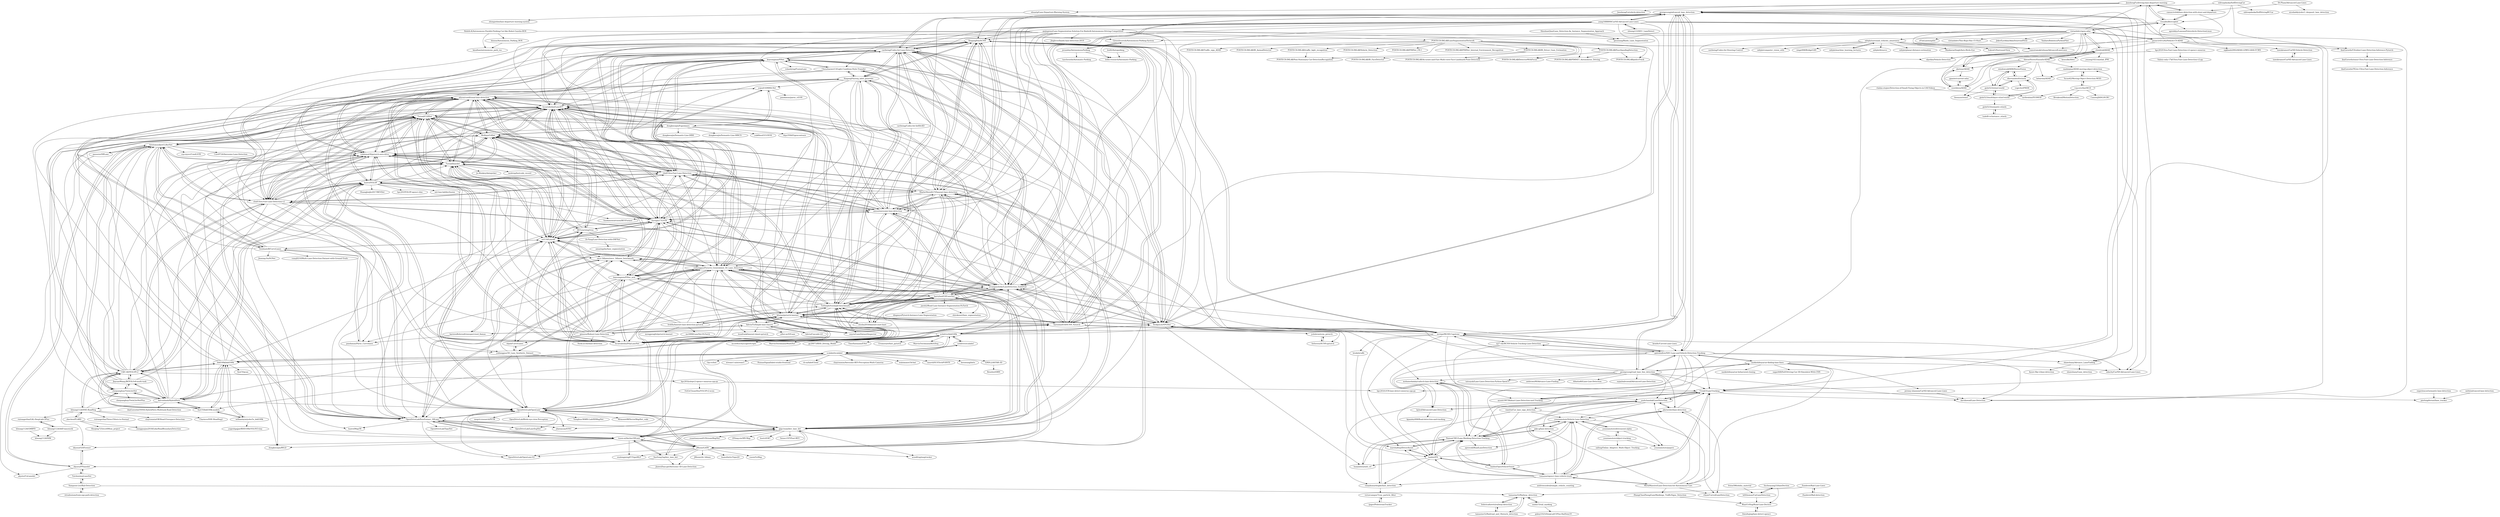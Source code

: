 digraph G {
"shawshany/Advance_LaneFinding" -> "shawshany/Lane_detection"
"shawshany/Advance_LaneFinding" -> "Azure-Sky-L/lane-detection"
"canozcivelek/lane-detection-with-steer-and-departure" -> "visualbuffer/copilot"
"canozcivelek/lane-detection-with-steer-and-departure" -> "JunshengFu/driving-lane-departure-warning"
"canozcivelek/lane-detection-with-steer-and-departure" -> "vamsiramakrishnan/AdvancedLaneLines"
"leoll2/Autoparking" -> "leilin-research/Automatic-Parking"
"XingangPan/SCNN" -> "cardwing/Codes-for-Lane-Detection"
"XingangPan/SCNN" -> "MaybeShewill-CV/lanenet-lane-detection"
"XingangPan/SCNN" -> "TuSimple/tusimple-benchmark"
"XingangPan/SCNN" -> "SeokjuLee/VPGNet"
"XingangPan/SCNN" -> "wvangansbeke/LaneDetection_End2End"
"XingangPan/SCNN" -> "amusi/awesome-lane-detection"
"XingangPan/SCNN" -> "XingangPan/seg_label_generate"
"XingangPan/SCNN" -> "lucastabelini/LaneATT"
"XingangPan/SCNN" -> "cfzd/Ultra-Fast-Lane-Detection"
"XingangPan/SCNN" -> "harryhan618/SCNN_Pytorch"
"XingangPan/SCNN" -> "mvirgo/MLND-Capstone"
"XingangPan/SCNN" -> "voldemortX/pytorch-auto-drive"
"XingangPan/SCNN" -> "liuruijin17/LSTR"
"XingangPan/SCNN" -> "lucastabelini/PolyLaneNet"
"XingangPan/SCNN" -> "aliyun/conditional-lane-detection"
"fabvio/TuSimple-lane-classes" -> "zillur-av/LVLane"
"fabvio/TuSimple-lane-classes" -> "karstenBehrendt/unsupervised_llamas"
"fabvio/TuSimple-lane-classes" -> "fabvio/Cascade-LD"
"fabvio/TuSimple-lane-classes" -> "leonfrank/lanenet-danet-pytorch"
"fabvio/TuSimple-lane-classes" -> "klintan/pytorch-lanenet"
"fabvio/TuSimple-lane-classes" -> "eeyrw/LaneDatasetInspector"
"yuliangguo/Pytorch_Generalized_3D_Lane_Detection" -> "yuliangguo/3D_Lane_Synthetic_Dataset"
"yuliangguo/Pytorch_Generalized_3D_Lane_Detection" -> "OpenDriveLab/PersFormer_3DLane"
"yuliangguo/Pytorch_Generalized_3D_Lane_Detection" -> "OpenDriveLab/OpenLane"
"yuliangguo/Pytorch_Generalized_3D_Lane_Detection" -> "once-3dlanes/once_3dlanes_benchmark"
"yuliangguo/Pytorch_Generalized_3D_Lane_Detection" -> "ybarancan/STSU" ["e"=1]
"yuliangguo/Pytorch_Generalized_3D_Lane_Detection" -> "tusen-ai/Anchor3DLane"
"yuliangguo/Pytorch_Generalized_3D_Lane_Detection" -> "JMoonr/LATR"
"yuliangguo/Pytorch_Generalized_3D_Lane_Detection" -> "lucastabelini/LaneATT"
"yuliangguo/Pytorch_Generalized_3D_Lane_Detection" -> "aliyun/conditional-lane-detection"
"yuliangguo/Pytorch_Generalized_3D_Lane_Detection" -> "gigo-team/bev_lane_det"
"yuliangguo/Pytorch_Generalized_3D_Lane_Detection" -> "koyeongmin/PINet"
"yuliangguo/Pytorch_Generalized_3D_Lane_Detection" -> "klintan/pytorch-lanenet"
"yuliangguo/Pytorch_Generalized_3D_Lane_Detection" -> "sel118/LaneAF"
"yuliangguo/Pytorch_Generalized_3D_Lane_Detection" -> "koyeongmin/PINet_new"
"yuliangguo/Pytorch_Generalized_3D_Lane_Detection" -> "lucastabelini/PolyLaneNet"
"MaybeShewill-CV/lanenet-lane-detection" -> "amusi/awesome-lane-detection"
"MaybeShewill-CV/lanenet-lane-detection" -> "cardwing/Codes-for-Lane-Detection"
"MaybeShewill-CV/lanenet-lane-detection" -> "cfzd/Ultra-Fast-Lane-Detection"
"MaybeShewill-CV/lanenet-lane-detection" -> "XingangPan/SCNN"
"MaybeShewill-CV/lanenet-lane-detection" -> "wvangansbeke/LaneDetection_End2End"
"MaybeShewill-CV/lanenet-lane-detection" -> "TuSimple/tusimple-benchmark"
"MaybeShewill-CV/lanenet-lane-detection" -> "SeokjuLee/VPGNet"
"MaybeShewill-CV/lanenet-lane-detection" -> "lucastabelini/LaneATT"
"MaybeShewill-CV/lanenet-lane-detection" -> "georgesung/advanced_lane_detection"
"MaybeShewill-CV/lanenet-lane-detection" -> "cfzd/Ultra-Fast-Lane-Detection-v2"
"MaybeShewill-CV/lanenet-lane-detection" -> "voldemortX/pytorch-auto-drive"
"MaybeShewill-CV/lanenet-lane-detection" -> "hustvl/YOLOP"
"MaybeShewill-CV/lanenet-lane-detection" -> "klintan/pytorch-lanenet"
"MaybeShewill-CV/lanenet-lane-detection" -> "liuruijin17/LSTR"
"MaybeShewill-CV/lanenet-lane-detection" -> "mvirgo/MLND-Capstone"
"amusi/awesome-lane-detection" -> "MaybeShewill-CV/lanenet-lane-detection"
"amusi/awesome-lane-detection" -> "cardwing/Codes-for-Lane-Detection"
"amusi/awesome-lane-detection" -> "cfzd/Ultra-Fast-Lane-Detection"
"amusi/awesome-lane-detection" -> "wvangansbeke/LaneDetection_End2End"
"amusi/awesome-lane-detection" -> "XingangPan/SCNN"
"amusi/awesome-lane-detection" -> "TuSimple/tusimple-benchmark"
"amusi/awesome-lane-detection" -> "lucastabelini/LaneATT"
"amusi/awesome-lane-detection" -> "voldemortX/pytorch-auto-drive"
"amusi/awesome-lane-detection" -> "liuruijin17/LSTR"
"amusi/awesome-lane-detection" -> "cfzd/Ultra-Fast-Lane-Detection-v2"
"amusi/awesome-lane-detection" -> "aliyun/conditional-lane-detection"
"amusi/awesome-lane-detection" -> "Turoad/lanedet"
"amusi/awesome-lane-detection" -> "SeokjuLee/VPGNet"
"amusi/awesome-lane-detection" -> "Turoad/CLRNet"
"amusi/awesome-lane-detection" -> "fundamentalvision/BEVFormer" ["e"=1]
"xlwang123/SEU_LaneDetect" -> "yang1688899/CarND-Advanced-Lane-Lines"
"kemfic/Curved-Lane-Lines" -> "galenballew/SDC-Lane-and-Vehicle-Detection-Tracking"
"cardwing/Codes-for-Lane-Detection" -> "XingangPan/SCNN"
"cardwing/Codes-for-Lane-Detection" -> "wvangansbeke/LaneDetection_End2End"
"cardwing/Codes-for-Lane-Detection" -> "MaybeShewill-CV/lanenet-lane-detection"
"cardwing/Codes-for-Lane-Detection" -> "amusi/awesome-lane-detection"
"cardwing/Codes-for-Lane-Detection" -> "TuSimple/tusimple-benchmark"
"cardwing/Codes-for-Lane-Detection" -> "SeokjuLee/VPGNet"
"cardwing/Codes-for-Lane-Detection" -> "cfzd/Ultra-Fast-Lane-Detection"
"cardwing/Codes-for-Lane-Detection" -> "lucastabelini/LaneATT"
"cardwing/Codes-for-Lane-Detection" -> "lucastabelini/PolyLaneNet"
"cardwing/Codes-for-Lane-Detection" -> "voldemortX/pytorch-auto-drive"
"cardwing/Codes-for-Lane-Detection" -> "harryhan618/SCNN_Pytorch"
"cardwing/Codes-for-Lane-Detection" -> "liuruijin17/LSTR"
"cardwing/Codes-for-Lane-Detection" -> "XingangPan/seg_label_generate"
"cardwing/Codes-for-Lane-Detection" -> "koyeongmin/PINet"
"cardwing/Codes-for-Lane-Detection" -> "georgesung/advanced_lane_detection"
"yang1688899/CarND-Advanced-Lane-Lines" -> "udacity/CarND-Advanced-Lane-Lines" ["e"=1]
"yang1688899/CarND-Advanced-Lane-Lines" -> "xlwang123/SEU_LaneDetect"
"yang1688899/CarND-Advanced-Lane-Lines" -> "georgesung/advanced_lane_detection"
"yang1688899/CarND-Advanced-Lane-Lines" -> "shawshany/Advance_LaneFinding"
"yang1688899/CarND-Advanced-Lane-Lines" -> "wvangansbeke/LaneDetection_End2End"
"yang1688899/CarND-Advanced-Lane-Lines" -> "amusi/awesome-lane-detection"
"yang1688899/CarND-Advanced-Lane-Lines" -> "MaybeShewill-CV/lanenet-lane-detection"
"yang1688899/CarND-Advanced-Lane-Lines" -> "XingangPan/SCNN"
"yang1688899/CarND-Advanced-Lane-Lines" -> "TuSimple/tusimple-benchmark"
"yang1688899/CarND-Advanced-Lane-Lines" -> "cardwing/Codes-for-Lane-Detection"
"yang1688899/CarND-Advanced-Lane-Lines" -> "mvirgo/MLND-Capstone"
"yang1688899/CarND-Advanced-Lane-Lines" -> "galenballew/SDC-Lane-and-Vehicle-Detection-Tracking"
"yang1688899/CarND-Advanced-Lane-Lines" -> "gujingxiao/Lane-Segmentation-Solution-For-BaiduAI-Autonomous-Driving-Competition"
"yang1688899/CarND-Advanced-Lane-Lines" -> "davidawad/Lane-Detection"
"yang1688899/CarND-Advanced-Lane-Lines" -> "stesha2016/lanenet-enet-hnet"
"wvangansbeke/LaneDetection_End2End" -> "cardwing/Codes-for-Lane-Detection"
"wvangansbeke/LaneDetection_End2End" -> "MaybeShewill-CV/lanenet-lane-detection"
"wvangansbeke/LaneDetection_End2End" -> "TuSimple/tusimple-benchmark"
"wvangansbeke/LaneDetection_End2End" -> "XingangPan/SCNN"
"wvangansbeke/LaneDetection_End2End" -> "amusi/awesome-lane-detection"
"wvangansbeke/LaneDetection_End2End" -> "harryhan618/LaneNet"
"wvangansbeke/LaneDetection_End2End" -> "cfzd/Ultra-Fast-Lane-Detection"
"wvangansbeke/LaneDetection_End2End" -> "georgesung/advanced_lane_detection"
"wvangansbeke/LaneDetection_End2End" -> "koyeongmin/PINet"
"wvangansbeke/LaneDetection_End2End" -> "harryhan618/SCNN_Pytorch"
"wvangansbeke/LaneDetection_End2End" -> "SeokjuLee/VPGNet"
"wvangansbeke/LaneDetection_End2End" -> "klintan/pytorch-lanenet"
"wvangansbeke/LaneDetection_End2End" -> "liuruijin17/LSTR"
"wvangansbeke/LaneDetection_End2End" -> "lucastabelini/LaneATT"
"wvangansbeke/LaneDetection_End2End" -> "yuliangguo/Pytorch_Generalized_3D_Lane_Detection"
"klintan/pytorch-lanenet" -> "harryhan618/LaneNet"
"klintan/pytorch-lanenet" -> "stesha2016/lanenet-enet-hnet"
"klintan/pytorch-lanenet" -> "IrohXu/lanenet-lane-detection-pytorch"
"klintan/pytorch-lanenet" -> "TuSimple/tusimple-benchmark"
"klintan/pytorch-lanenet" -> "harryhan618/SCNN_Pytorch"
"klintan/pytorch-lanenet" -> "yuliangguo/Pytorch_Generalized_3D_Lane_Detection"
"klintan/pytorch-lanenet" -> "fabvio/TuSimple-lane-classes"
"klintan/pytorch-lanenet" -> "wvangansbeke/LaneDetection_End2End"
"klintan/pytorch-lanenet" -> "lucastabelini/PolyLaneNet"
"klintan/pytorch-lanenet" -> "leonfrank/lanenet-danet-pytorch"
"klintan/pytorch-lanenet" -> "lucastabelini/LaneATT"
"klintan/pytorch-lanenet" -> "cardwing/Codes-for-Lane-Detection"
"klintan/pytorch-lanenet" -> "aliyun/conditional-lane-detection"
"klintan/pytorch-lanenet" -> "koyeongmin/PINet"
"klintan/pytorch-lanenet" -> "SeokjuLee/VPGNet"
"harryhan618/SCNN_Pytorch" -> "harryhan618/LaneNet"
"harryhan618/SCNN_Pytorch" -> "klintan/pytorch-lanenet"
"harryhan618/SCNN_Pytorch" -> "forlovess/SCNN-pytorch"
"harryhan618/SCNN_Pytorch" -> "XingangPan/seg_label_generate"
"harryhan618/SCNN_Pytorch" -> "XingangPan/SCNN"
"harryhan618/SCNN_Pytorch" -> "wvangansbeke/LaneDetection_End2End"
"harryhan618/SCNN_Pytorch" -> "cardwing/Codes-for-Lane-Detection"
"harryhan618/SCNN_Pytorch" -> "lucastabelini/PolyLaneNet"
"harryhan618/SCNN_Pytorch" -> "lucastabelini/LaneATT"
"harryhan618/SCNN_Pytorch" -> "jcdubron/scnn_pytorch"
"harryhan618/SCNN_Pytorch" -> "sel118/LaneAF"
"harryhan618/SCNN_Pytorch" -> "TuSimple/tusimple-benchmark"
"harryhan618/SCNN_Pytorch" -> "aliyun/conditional-lane-detection"
"harryhan618/SCNN_Pytorch" -> "qinnzou/Robust-Lane-Detection"
"harryhan618/SCNN_Pytorch" -> "liuruijin17/LSTR"
"qinnzou/Robust-Lane-Detection" -> "koyeongmin/PINet_new"
"qinnzou/Robust-Lane-Detection" -> "lucastabelini/PolyLaneNet"
"qinnzou/Robust-Lane-Detection" -> "NickLucche/lane-detection"
"qinnzou/Robust-Lane-Detection" -> "cardwing/Codes-for-Lane-Detection"
"qinnzou/Robust-Lane-Detection" -> "klintan/pytorch-lanenet"
"qinnzou/Robust-Lane-Detection" -> "lucastabelini/LaneATT"
"qinnzou/Robust-Lane-Detection" -> "wvangansbeke/LaneDetection_End2End"
"qinnzou/Robust-Lane-Detection" -> "Turoad/lanedet"
"qinnzou/Robust-Lane-Detection" -> "yuliangguo/Pytorch_Generalized_3D_Lane_Detection"
"qinnzou/Robust-Lane-Detection" -> "koyeongmin/PINet"
"qinnzou/Robust-Lane-Detection" -> "TuSimple/tusimple-benchmark"
"qinnzou/Robust-Lane-Detection" -> "sel118/LaneAF"
"qinnzou/Robust-Lane-Detection" -> "harryhan618/SCNN_Pytorch"
"qinnzou/Robust-Lane-Detection" -> "xbjxh/CurveLanes"
"qinnzou/Robust-Lane-Detection" -> "aliyun/conditional-lane-detection"
"ucbdrive/scalabel" -> "ucbdrive/bdd100k"
"ucbdrive/scalabel" -> "scalabel/scalabel"
"chindroid/ADAS" -> "nkotwar/ADAS"
"chindroid/ADAS" -> "ezzeldeen/ADAS"
"chindroid/ADAS" -> "vietanhdev/open-adas"
"chindroid/ADAS" -> "konsulko/ldws"
"chindroid/ADAS" -> "yeyang1021/matlab_IPM"
"chindroid/ADAS" -> "tkwoo/StereoVisionforADAS"
"sidroopdaska/SelfDrivingCar" -> "sidroopdaska/SelfDrivingRCCar" ["e"=1]
"sidroopdaska/SelfDrivingCar" -> "visualbuffer/copilot"
"sidroopdaska/SelfDrivingCar" -> "ibaiGorordo/Ultrafast-Lane-Detection-Inference-Pytorch-"
"sidroopdaska/SelfDrivingCar" -> "georgesung/advanced_lane_detection"
"Zanderzt/Rail-detection" -> "Zanderzt/Rail-Lane-Lines"
"ucbdrive/bdd100k" -> "bdd100k/bdd100k"
"ucbdrive/bdd100k" -> "MarvinTeichmann/MultiNet" ["e"=1]
"ucbdrive/bdd100k" -> "TuSimple/tusimple-benchmark"
"ucbdrive/bdd100k" -> "ucbdrive/scalabel"
"ucbdrive/bdd100k" -> "SeokjuLee/VPGNet"
"ucbdrive/bdd100k" -> "cardwing/Codes-for-Lane-Detection"
"ucbdrive/bdd100k" -> "wvangansbeke/LaneDetection_End2End"
"ucbdrive/bdd100k" -> "XingangPan/SCNN"
"ucbdrive/bdd100k" -> "gy20073/BDD_Driving_Model" ["e"=1]
"ucbdrive/bdd100k" -> "MaybeShewill-CV/lanenet-lane-detection"
"ucbdrive/bdd100k" -> "TimoSaemann/ENet" ["e"=1]
"ucbdrive/bdd100k" -> "Eromera/erfnet_pytorch" ["e"=1]
"ucbdrive/bdd100k" -> "MarvinTeichmann/KittiSeg" ["e"=1]
"ucbdrive/bdd100k" -> "mcordts/cityscapesScripts" ["e"=1]
"ucbdrive/bdd100k" -> "scalabel/scalabel"
"karstenBehrendt/unsupervised_llamas" -> "fabvio/TuSimple-lane-classes"
"karstenBehrendt/unsupervised_llamas" -> "pandamax/Parse_Curvelanes"
"karstenBehrendt/unsupervised_llamas" -> "sel118/LaneAF"
"tj27-vkr/RCNN-Vehicle-Tracking-Lane-Detection" -> "ayush1997/Robust-Lane-Detection-and-Tracking"
"tj27-vkr/RCNN-Vehicle-Tracking-Lane-Detection" -> "galenballew/SDC-Lane-and-Vehicle-Detection-Tracking"
"federicafioretti/railway-detection" -> "tamasino52/Railroad_and_Obstacle_detection"
"federicafioretti/railway-detection" -> "tamasino52/Railway_detection"
"XingangPan/seg_label_generate" -> "TuSimple/tusimple-benchmark"
"XingangPan/seg_label_generate" -> "XingangPan/SCNN"
"XingangPan/seg_label_generate" -> "harryhan618/SCNN_Pytorch"
"XingangPan/seg_label_generate" -> "harryhan618/LaneNet"
"XingangPan/seg_label_generate" -> "SoulmateB/CurveLanes"
"XingangPan/seg_label_generate" -> "sel118/LaneAF"
"XingangPan/seg_label_generate" -> "lucastabelini/LaneATT"
"XingangPan/seg_label_generate" -> "cardwing/Codes-for-Lane-Detection"
"XingangPan/seg_label_generate" -> "yuliangguo/Pytorch_Generalized_3D_Lane_Detection"
"XingangPan/seg_label_generate" -> "Chenzhaowei13/Light-Condition-Style-Transfer"
"XingangPan/seg_label_generate" -> "pandamax/Parse_Curvelanes"
"XingangPan/seg_label_generate" -> "fabvio/TuSimple-lane-classes"
"XingangPan/seg_label_generate" -> "yujun0-0/MMA-Net"
"XingangPan/seg_label_generate" -> "eeyrw/LaneDatasetInspector"
"XingangPan/seg_label_generate" -> "wvangansbeke/LaneDetection_End2End"
"jdorweiler/lane-detection" -> "yashchandak/LaneDetection"
"jdorweiler/lane-detection" -> "youxiamotors/Vehicle-Lane-Detection"
"jdorweiler/lane-detection" -> "tomazas/opencv-lane-vehicle-track"
"jdorweiler/lane-detection" -> "rAum/CurvedLaneDetection"
"jdorweiler/lane-detection" -> "FrenkT/LaneTracking"
"tkwoo/StereoVisionforADAS" -> "windowsub0406/StereoVision"
"tkwoo/StereoVisionforADAS" -> "dhernandez0/stixels"
"tkwoo/StereoVisionforADAS" -> "gishi523/stixel-world"
"tkwoo/StereoVisionforADAS" -> "ksharsha/ADAS"
"tkwoo/StereoVisionforADAS" -> "ezzeldeen/ADAS"
"tkwoo/StereoVisionforADAS" -> "nkotwar/ADAS"
"tkwoo/StereoVisionforADAS" -> "chindroid/ADAS"
"tkwoo/StereoVisionforADAS" -> "madaiqian/ADAS-moving-object-detection"
"jaeoh2/Road-Lane-Instance-Segmentation-PyTorch" -> "shirokunet/lane_segmentation"
"jaeoh2/Road-Lane-Instance-Segmentation-PyTorch" -> "dingmyu/Pytorch-Instance-Lane-Segmentation"
"Rohith-K/Autonomous-Parallel-Parking-Car-like-Robot-Gazebo-ROS" -> "kmalhan/autonomous_park_ros"
"Rohith-K/Autonomous-Parallel-Parking-Car-like-Robot-Gazebo-ROS" -> "binxxx/Autonomous_Parking_ROS"
"Rohith-K/Autonomous-Parallel-Parking-Car-like-Robot-Gazebo-ROS" -> "Gireeshsuresh/Autonomous-Parking-System"
"Yucao42/Moving-Object-Detection-MOD-" -> "madaiqian/ADAS-moving-object-detection"
"Yucao42/Moving-Object-Detection-MOD-" -> "vcg-uvic/fastMCD"
"binxxx/Autonomous_Parking_ROS" -> "kmalhan/autonomous_park_ros"
"gujingxiao/Lane-Segmentation-Solution-For-BaiduAI-Autonomous-Driving-Competition" -> "Jinglever/baidu-lane-detection-2019"
"gujingxiao/Lane-Segmentation-Solution-For-BaiduAI-Autonomous-Driving-Competition" -> "qixuxiang/Baidu_Lane_Segmentation"
"gujingxiao/Lane-Segmentation-Solution-For-BaiduAI-Autonomous-Driving-Competition" -> "TuSimple/tusimple-benchmark"
"gujingxiao/Lane-Segmentation-Solution-For-BaiduAI-Autonomous-Driving-Competition" -> "cardwing/Codes-for-Lane-Detection"
"gujingxiao/Lane-Segmentation-Solution-For-BaiduAI-Autonomous-Driving-Competition" -> "POSTECH-IMLAB/LaneSegmentationNetwork"
"gujingxiao/Lane-Segmentation-Solution-For-BaiduAI-Autonomous-Driving-Competition" -> "wvangansbeke/LaneDetection_End2End"
"gujingxiao/Lane-Segmentation-Solution-For-BaiduAI-Autonomous-Driving-Competition" -> "lucastabelini/LaneATT"
"gujingxiao/Lane-Segmentation-Solution-For-BaiduAI-Autonomous-Driving-Competition" -> "XingangPan/SCNN"
"gujingxiao/Lane-Segmentation-Solution-For-BaiduAI-Autonomous-Driving-Competition" -> "harryhan618/SCNN_Pytorch"
"gujingxiao/Lane-Segmentation-Solution-For-BaiduAI-Autonomous-Driving-Competition" -> "Chenzhaowei13/Light-Condition-Style-Transfer"
"gujingxiao/Lane-Segmentation-Solution-For-BaiduAI-Autonomous-Driving-Competition" -> "amusi/awesome-lane-detection"
"gujingxiao/Lane-Segmentation-Solution-For-BaiduAI-Autonomous-Driving-Competition" -> "yuliangguo/Pytorch_Generalized_3D_Lane_Detection"
"gujingxiao/Lane-Segmentation-Solution-For-BaiduAI-Autonomous-Driving-Competition" -> "liuruijin17/LSTR"
"gujingxiao/Lane-Segmentation-Solution-For-BaiduAI-Autonomous-Driving-Competition" -> "SeokjuLee/VPGNet"
"gujingxiao/Lane-Segmentation-Solution-For-BaiduAI-Autonomous-Driving-Competition" -> "stesha2016/lanenet-enet-hnet"
"forlovess/SCNN-pytorch" -> "jcdubron/scnn_pytorch"
"MichiMaestre/Lane-Detection-for-Autonomous-Cars" -> "tomazas/opencv-lane-vehicle-track"
"MichiMaestre/Lane-Detection-for-Autonomous-Cars" -> "ZhangChaoZhong/LaneMarkings_TrafficSigns_Detection"
"MichiMaestre/Lane-Detection-for-Autonomous-Cars" -> "yashchandak/LaneDetection"
"MichiMaestre/Lane-Detection-for-Autonomous-Cars" -> "FrenkT/LaneTracking"
"MichiMaestre/Lane-Detection-for-Autonomous-Cars" -> "rAum/CurvedLaneDetection"
"MichiMaestre/Lane-Detection-for-Autonomous-Cars" -> "jake-g/lane-detection"
"MichiMaestre/Lane-Detection-for-Autonomous-Cars" -> "jdorweiler/lane-detection"
"visualbuffer/copilot" -> "vamsiramakrishnan/AdvancedLaneLines"
"visualbuffer/copilot" -> "canozcivelek/lane-detection-with-steer-and-departure"
"visualbuffer/copilot" -> "JunshengFu/driving-lane-departure-warning"
"visualbuffer/copilot" -> "vietanhdev/open-adas"
"visualbuffer/copilot" -> "apreddyy/LaneandYolovehicle-DetectionLinux"
"stesha2016/lanenet-enet-hnet" -> "klintan/pytorch-lanenet"
"stesha2016/lanenet-enet-hnet" -> "harryhan618/LaneNet"
"Zanderzt/Rail-Lane-Lines" -> "Zanderzt/Rail-detection"
"Zanderzt/Rail-Lane-Lines" -> "tamasino52/Railway_detection"
"hlwang1124/GMRPD" -> "hlwang1124/NIM"
"fabvio/Cascade-LD" -> "fabvio/TuSimple-lane-classes"
"POSTECH-IMLAB/LaneSegmentationNetwork" -> "POSTECH-IMLAB/Traffic_sign_ADAS"
"POSTECH-IMLAB/LaneSegmentationNetwork" -> "POSTECH-IMLAB/Non-Stationary-Car-DetectionRecognition"
"POSTECH-IMLAB/LaneSegmentationNetwork" -> "POSTECH-IMLAB/traffic_light_recognition"
"POSTECH-IMLAB/LaneSegmentationNetwork" -> "POSTECH-IMLAB/IR_AnimalDetector"
"POSTECH-IMLAB/LaneSegmentationNetwork" -> "POSTECH-IMLAB/FaceSpoofingDetection"
"POSTECH-IMLAB/LaneSegmentationNetwork" -> "POSTECH-IMLAB/Vehicle_Detection"
"POSTECH-IMLAB/LaneSegmentationNetwork" -> "POSTECH-IMLAB/PIMNet_FR-1"
"POSTECH-IMLAB/LaneSegmentationNetwork" -> "POSTECH-IMLAB/DetectorWithFocus"
"POSTECH-IMLAB/LaneSegmentationNetwork" -> "POSTECH-IMLAB/PIMNet_Internal_Environment_Recognition" ["e"=1]
"POSTECH-IMLAB/LaneSegmentationNetwork" -> "POSTECH-IMLAB/PIMNET_Autonomous_Driving"
"POSTECH-IMLAB/LaneSegmentationNetwork" -> "POSTECH-IMLAB/policeTrack"
"POSTECH-IMLAB/LaneSegmentationNetwork" -> "POSTECH-IMLAB/IR_Driver_Gaze_Estimation"
"POSTECH-IMLAB/LaneSegmentationNetwork" -> "POSTECH-IMLAB/Accurate-and-Fast-Multi-view-Face-Landmark-Point-Detection"
"ayush1997/Robust-Lane-Detection-and-Tracking" -> "FrenkT/LaneTracking"
"ZhangChaoZhong/LaneMarkings_TrafficSigns_Detection" -> "WantUrHug/Road-Lane-Dectect"
"harryhan618/LaneNet" -> "klintan/pytorch-lanenet"
"harryhan618/LaneNet" -> "harryhan618/SCNN_Pytorch"
"harryhan618/LaneNet" -> "IrohXu/lanenet-lane-detection-pytorch"
"harryhan618/LaneNet" -> "wvangansbeke/LaneDetection_End2End"
"harryhan618/LaneNet" -> "XingangPan/seg_label_generate"
"harryhan618/LaneNet" -> "stesha2016/lanenet-enet-hnet"
"harryhan618/LaneNet" -> "koyeongmin/PINet_new"
"harryhan618/LaneNet" -> "TuSimple/tusimple-benchmark"
"harryhan618/LaneNet" -> "shirokunet/lane_segmentation"
"harryhan618/LaneNet" -> "cardwing/Codes-for-Lane-Detection"
"harryhan618/LaneNet" -> "yuliangguo/Pytorch_Generalized_3D_Lane_Detection"
"harryhan618/LaneNet" -> "jaeoh2/Road-Lane-Instance-Segmentation-PyTorch"
"harryhan618/LaneNet" -> "Chenzhaowei13/Light-Condition-Style-Transfer"
"harryhan618/LaneNet" -> "lucastabelini/PolyLaneNet"
"Gireeshsuresh/Autonomous-Parking-System" -> "jovanduy/AutonomousParking"
"Gireeshsuresh/Autonomous-Parking-System" -> "leilin-research/Automatic-Parking"
"brodyh/caffe" -> "marshallixp/DriverAssist"
"marshallixp/DriverAssist" -> "NamanCMU/Lane-Marking-Detection-Tracking"
"marshallixp/DriverAssist" -> "baidut/ITS"
"ebuarip/Lane-Departure-Warning-System" -> "zhongzebin/lane-departure-warning-system"
"ShenhanQian/Lane_Detection-An_Instance_Segmentation_Approach" -> "qixuxiang/Baidu_Lane_Segmentation"
"POSTECH-IMLAB/traffic_light_recognition" -> "POSTECH-IMLAB/Non-Stationary-Car-DetectionRecognition"
"gishi523/semantic-stixels" -> "tudelft-iv/instance_stixels"
"jcdubron/scnn_pytorch" -> "forlovess/SCNN-pytorch"
"POSTECH-IMLAB/IR_Driver_Gaze_Estimation" -> "POSTECH-IMLAB/Accurate-and-Fast-Multi-view-Face-Landmark-Point-Detection"
"POSTECH-IMLAB/IR_Driver_Gaze_Estimation" -> "POSTECH-IMLAB/IR_FaceDetector"
"tudelft-iv/instance_stixels" -> "gishi523/semantic-stixels"
"POSTECH-IMLAB/FaceSpoofingDetection" -> "POSTECH-IMLAB/DetectorWithFocus"
"POSTECH-IMLAB/FaceSpoofingDetection" -> "POSTECH-IMLAB/policeTrack"
"POSTECH-IMLAB/FaceSpoofingDetection" -> "POSTECH-IMLAB/PIMNET_Autonomous_Driving"
"bdd100k/bdd100k" -> "SysCV/bdd100k-models"
"bdd100k/bdd100k" -> "ucbdrive/bdd100k"
"bdd100k/bdd100k" -> "williamhyin/yolov5s_bdd100k"
"bdd100k/bdd100k" -> "scalabel/scalabel"
"bdd100k/bdd100k" -> "datvuthanh/HybridNets"
"bdd100k/bdd100k" -> "CAIC-AD/YOLOPv2"
"bdd100k/bdd100k" -> "sel118/LaneAF"
"bdd100k/bdd100k" -> "hustvl/YOLOP"
"bdd100k/bdd100k" -> "aliyun/conditional-lane-detection"
"bdd100k/bdd100k" -> "voldemortX/pytorch-auto-drive"
"bdd100k/bdd100k" -> "lucastabelini/LaneATT"
"bdd100k/bdd100k" -> "SysCV/pcan" ["e"=1]
"liuchenyang33/laneDection" -> "WantUrHug/Road-Lane-Dectect"
"liuchenyang33/laneDection" -> "leftthomas/CarLaneDetection"
"voldemortX/pytorch-auto-drive" -> "Turoad/lanedet"
"voldemortX/pytorch-auto-drive" -> "Turoad/CLRNet"
"voldemortX/pytorch-auto-drive" -> "lucastabelini/LaneATT"
"voldemortX/pytorch-auto-drive" -> "cfzd/Ultra-Fast-Lane-Detection-v2"
"voldemortX/pytorch-auto-drive" -> "aliyun/conditional-lane-detection"
"voldemortX/pytorch-auto-drive" -> "cfzd/Ultra-Fast-Lane-Detection"
"voldemortX/pytorch-auto-drive" -> "liuruijin17/LSTR"
"voldemortX/pytorch-auto-drive" -> "OpenDriveLab/OpenLane"
"voldemortX/pytorch-auto-drive" -> "OpenDriveLab/PersFormer_3DLane"
"voldemortX/pytorch-auto-drive" -> "Wolfwjs/GANet"
"voldemortX/pytorch-auto-drive" -> "amusi/awesome-lane-detection"
"voldemortX/pytorch-auto-drive" -> "cardwing/Codes-for-Lane-Detection"
"voldemortX/pytorch-auto-drive" -> "lucastabelini/PolyLaneNet"
"voldemortX/pytorch-auto-drive" -> "XingangPan/SCNN"
"voldemortX/pytorch-auto-drive" -> "hustvl/YOLOP"
"cfzd/Ultra-Fast-Lane-Detection" -> "cfzd/Ultra-Fast-Lane-Detection-v2"
"cfzd/Ultra-Fast-Lane-Detection" -> "MaybeShewill-CV/lanenet-lane-detection"
"cfzd/Ultra-Fast-Lane-Detection" -> "amusi/awesome-lane-detection"
"cfzd/Ultra-Fast-Lane-Detection" -> "lucastabelini/LaneATT"
"cfzd/Ultra-Fast-Lane-Detection" -> "liuruijin17/LSTR"
"cfzd/Ultra-Fast-Lane-Detection" -> "voldemortX/pytorch-auto-drive"
"cfzd/Ultra-Fast-Lane-Detection" -> "cardwing/Codes-for-Lane-Detection"
"cfzd/Ultra-Fast-Lane-Detection" -> "TuSimple/tusimple-benchmark"
"cfzd/Ultra-Fast-Lane-Detection" -> "XingangPan/SCNN"
"cfzd/Ultra-Fast-Lane-Detection" -> "aliyun/conditional-lane-detection"
"cfzd/Ultra-Fast-Lane-Detection" -> "wvangansbeke/LaneDetection_End2End"
"cfzd/Ultra-Fast-Lane-Detection" -> "hustvl/YOLOP"
"cfzd/Ultra-Fast-Lane-Detection" -> "Turoad/CLRNet"
"cfzd/Ultra-Fast-Lane-Detection" -> "Turoad/lanedet"
"cfzd/Ultra-Fast-Lane-Detection" -> "lucastabelini/PolyLaneNet"
"pandamax/Parse_Curvelanes" -> "SoulmateB/CurveLanes"
"xmba15/rail_marking" -> "tamasino52/Railway_detection"
"xmba15/rail_marking" -> "pideyi1025/DeepLabV3Plus-RailSem19"
"hlwang1124/SNE-RoadSeg" -> "zhechen/PLARD"
"hlwang1124/SNE-RoadSeg" -> "ruirangerfan/Three-Filters-to-Normal"
"hlwang1124/SNE-RoadSeg" -> "chaytonmin/Off-Road-Freespace-Detection" ["e"=1]
"hlwang1124/SNE-RoadSeg" -> "Charmve/SNE-RoadSeg2"
"hlwang1124/SNE-RoadSeg" -> "chequanghuy/TwinLiteNet"
"hlwang1124/SNE-RoadSeg" -> "CAIC-AD/YOLOPv2"
"hlwang1124/SNE-RoadSeg" -> "ruirangerfan/GAL-DeepLabv3Plus"
"yuliangguo/3D_Lane_Synthetic_Dataset" -> "yuliangguo/Pytorch_Generalized_3D_Lane_Detection"
"yuliangguo/3D_Lane_Synthetic_Dataset" -> "once-3dlanes/once_3dlanes_benchmark"
"yuliangguo/3D_Lane_Synthetic_Dataset" -> "OpenDriveLab/OpenLane"
"yuliangguo/3D_Lane_Synthetic_Dataset" -> "xbjxh/CurveLanes"
"yuliangguo/3D_Lane_Synthetic_Dataset" -> "gigo-team/bev_lane_det"
"yuliangguo/3D_Lane_Synthetic_Dataset" -> "OpenDriveLab/PersFormer_3DLane"
"Chenzhaowei13/Light-Condition-Style-Transfer" -> "koyeongmin/PINet"
"Chenzhaowei13/Light-Condition-Style-Transfer" -> "yuliangguo/3D_Lane_Synthetic_Dataset"
"Chenzhaowei13/Light-Condition-Style-Transfer" -> "XingangPan/seg_label_generate"
"Chenzhaowei13/Light-Condition-Style-Transfer" -> "lucastabelini/LaneATT"
"Chenzhaowei13/Light-Condition-Style-Transfer" -> "harryhan618/LaneNet"
"Chenzhaowei13/Light-Condition-Style-Transfer" -> "cardwing/Codes-for-IntRA-KD"
"koyeongmin/PINet" -> "koyeongmin/PINet_new"
"koyeongmin/PINet" -> "lucastabelini/PolyLaneNet"
"koyeongmin/PINet" -> "yuliangguo/Pytorch_Generalized_3D_Lane_Detection"
"koyeongmin/PINet" -> "wvangansbeke/LaneDetection_End2End"
"koyeongmin/PINet" -> "Chenzhaowei13/Light-Condition-Style-Transfer"
"koyeongmin/PINet" -> "lucastabelini/LaneATT"
"koyeongmin/PINet" -> "cardwing/Codes-for-Lane-Detection"
"koyeongmin/PINet" -> "sel118/LaneAF"
"koyeongmin/PINet" -> "XingangPan/SCNN"
"koyeongmin/PINet" -> "SeokjuLee/VPGNet"
"koyeongmin/PINet" -> "klintan/pytorch-lanenet"
"koyeongmin/PINet" -> "rolandying/FusionLane"
"koyeongmin/PINet" -> "yuliangguo/3D_Lane_Synthetic_Dataset"
"koyeongmin/PINet" -> "gigo-team/bev_lane_det"
"koyeongmin/PINet" -> "liuruijin17/LSTR"
"lucastabelini/PolyLaneNet" -> "lucastabelini/LaneATT"
"lucastabelini/PolyLaneNet" -> "liuruijin17/LSTR"
"lucastabelini/PolyLaneNet" -> "koyeongmin/PINet_new"
"lucastabelini/PolyLaneNet" -> "koyeongmin/PINet"
"lucastabelini/PolyLaneNet" -> "cardwing/Codes-for-Lane-Detection"
"lucastabelini/PolyLaneNet" -> "yuliangguo/Pytorch_Generalized_3D_Lane_Detection"
"lucastabelini/PolyLaneNet" -> "sel118/LaneAF"
"lucastabelini/PolyLaneNet" -> "klintan/pytorch-lanenet"
"lucastabelini/PolyLaneNet" -> "voldemortX/pytorch-auto-drive"
"lucastabelini/PolyLaneNet" -> "TuSimple/tusimple-benchmark"
"lucastabelini/PolyLaneNet" -> "cfzd/Ultra-Fast-Lane-Detection"
"lucastabelini/PolyLaneNet" -> "wvangansbeke/LaneDetection_End2End"
"lucastabelini/PolyLaneNet" -> "harryhan618/SCNN_Pytorch"
"lucastabelini/PolyLaneNet" -> "XingangPan/SCNN"
"lucastabelini/PolyLaneNet" -> "ZJULearning/resa"
"SoulmateB/CurveLanes" -> "pandamax/Parse_Curvelanes"
"SoulmateB/CurveLanes" -> "vonsj0210/Multi-Lane-Detection-Dataset-with-Ground-Truth"
"SoulmateB/CurveLanes" -> "XingangPan/seg_label_generate"
"SoulmateB/CurveLanes" -> "aliyun/conditional-lane-detection"
"SoulmateB/CurveLanes" -> "sel118/LaneAF"
"SoulmateB/CurveLanes" -> "once-3dlanes/once_3dlanes_benchmark"
"SoulmateB/CurveLanes" -> "hirotomusiker/CLRerNet"
"SoulmateB/CurveLanes" -> "Jinming-Su/SGNet"
"SoulmateB/CurveLanes" -> "Turoad/CLRNet"
"koyeongmin/PINet_new" -> "koyeongmin/PINet"
"koyeongmin/PINet_new" -> "sel118/LaneAF"
"koyeongmin/PINet_new" -> "lucastabelini/LaneATT"
"koyeongmin/PINet_new" -> "aliyun/conditional-lane-detection"
"koyeongmin/PINet_new" -> "lucastabelini/PolyLaneNet"
"koyeongmin/PINet_new" -> "yuliangguo/Pytorch_Generalized_3D_Lane_Detection"
"koyeongmin/PINet_new" -> "liuruijin17/LSTR"
"koyeongmin/PINet_new" -> "pandamax/Parse_Curvelanes"
"koyeongmin/PINet_new" -> "xbjxh/CurveLanes"
"koyeongmin/PINet_new" -> "qinnzou/Robust-Lane-Detection"
"koyeongmin/PINet_new" -> "harryhan618/LaneNet"
"koyeongmin/PINet_new" -> "eeyrw/LaneDatasetInspector"
"koyeongmin/PINet_new" -> "wvangansbeke/LaneDetection_End2End"
"xbjxh/CurveLanes" -> "yuliangguo/3D_Lane_Synthetic_Dataset"
"I2RDL2/ASTAR-3D" -> "Benzlxs/tDBN" ["e"=1]
"tamasino52/Railway_detection" -> "tamasino52/Railroad_and_Obstacle_detection"
"tamasino52/Railway_detection" -> "federicafioretti/railway-detection"
"tamasino52/Railway_detection" -> "xmba15/rail_marking"
"scalabel/scalabel" -> "bdd100k/bdd100k"
"scalabel/scalabel" -> "ucbdrive/scalabel"
"scalabel/scalabel" -> "ucbdrive/bdd100k"
"scalabel/scalabel" -> "walzimmer/3d-bat" ["e"=1]
"scalabel/scalabel" -> "naurril/SUSTechPOINTS" ["e"=1]
"scalabel/scalabel" -> "bernwang/latte" ["e"=1]
"scalabel/scalabel" -> "SysCV/bdd100k-models"
"scalabel/scalabel" -> "CAIC-AD/YOLOPv2"
"scalabel/scalabel" -> "l3p-cv/lost" ["e"=1]
"scalabel/scalabel" -> "xtreme1-io/xtreme1" ["e"=1]
"scalabel/scalabel" -> "I2RDL2/ASTAR-3D"
"scalabel/scalabel" -> "datvuthanh/HybridNets"
"scalabel/scalabel" -> "HumanSignal/label-studio-frontend" ["e"=1]
"scalabel/scalabel" -> "ch-sa/labelCloud" ["e"=1]
"scalabel/scalabel" -> "chaytonmin/Awesome-BEV-Perception-Multi-Cameras" ["e"=1]
"NamanCMU/Lane-Marking-Detection-Tracking" -> "vinaykumarhegde/lane_detection"
"NamanCMU/Lane-Marking-Detection-Tracking" -> "youxiamotors/Vehicle-Lane-Detection"
"NamanCMU/Lane-Marking-Detection-Tracking" -> "baidut/ITS"
"NamanCMU/Lane-Marking-Detection-Tracking" -> "marshallixp/DriverAssist"
"NamanCMU/Lane-Marking-Detection-Tracking" -> "aprovodi/RoadLaneDetection"
"NamanCMU/Lane-Marking-Detection-Tracking" -> "jake-g/lane-detection"
"baidut/ITS" -> "NamanCMU/Lane-Marking-Detection-Tracking"
"baidut/ITS" -> "baidut/OpenVehicleVision"
"baidut/ITS" -> "marshallixp/DriverAssist"
"baidut/ITS" -> "youxiamotors/Vehicle-Lane-Detection"
"baidut/ITS" -> "hurjunhwa/mld_crf"
"baidut/ITS" -> "mohamedadaly/caltech-lane-detection"
"baidut/ITS" -> "vinaykumarhegde/lane_detection"
"tamasino52/Railroad_and_Obstacle_detection" -> "federicafioretti/railway-detection"
"tamasino52/Railroad_and_Obstacle_detection" -> "tamasino52/Railway_detection"
"zhechen/PLARD" -> "hlwang1124/SNE-RoadSeg"
"zhechen/PLARD" -> "wangguojun2018/LidarRoadBoundaryDetection" ["e"=1]
"zhechen/PLARD" -> "Shuijing725/ece498sm_project"
"hlwang1124/AAFramework" -> "hlwang1124/NIM"
"hlwang1124/AAFramework" -> "ruirangerfan/GAL-DeepLabv3Plus"
"williamhyin/yolov5s_bdd100k" -> "bdd100k/bdd100k"
"williamhyin/yolov5s_bdd100k" -> "SysCV/bdd100k-models"
"williamhyin/yolov5s_bdd100k" -> "yogeshgajjar/BDD100k-YOLOV3-tiny"
"vietanhdev/open-adas" -> "chindroid/ADAS"
"vietanhdev/open-adas" -> "visualbuffer/copilot"
"vietanhdev/open-adas" -> "tkwoo/StereoVisionforADAS"
"vietanhdev/open-adas" -> "jason-li-831202/Vehicle-CV-ADAS"
"vietanhdev/open-adas" -> "eFiniLan/xnxpilot" ["e"=1]
"vietanhdev/open-adas" -> "ezzeldeen/ADAS"
"vietanhdev/open-adas" -> "JunshengFu/driving-lane-departure-warning"
"vietanhdev/open-adas" -> "nkotwar/ADAS"
"vietanhdev/open-adas" -> "cfzd/Ultra-Fast-Lane-Detection-v2"
"vietanhdev/open-adas" -> "vietanhdev/This-Repo-Has-15-Stars"
"vietanhdev/open-adas" -> "JokerEyeAdas/AdasSourrondView" ["e"=1]
"vietanhdev/open-adas" -> "YanbaruRobotics/PythonPilot"
"vietanhdev/open-adas" -> "ndrplz/surround_vehicles_awareness"
"vietanhdev/open-adas" -> "Gireeshsuresh/Autonomous-Parking-System"
"vietanhdev/open-adas" -> "olpotkin/Vehicle-Detection"
"ijager/PedestrianTracker" -> "victorcampos7/cnn_particle_filter"
"WantUrHug/Road-Lane-Dectect" -> "DataXujing/lane-detect-opencv"
"DataXujing/lane-detect-opencv" -> "WantUrHug/Road-Lane-Dectect"
"cardwing/Codes-for-IntRA-KD" -> "eeyrw/LaneDatasetInspector"
"mohamedadaly/caltech-lane-detection" -> "NamanCMU/Lane-Marking-Detection-Tracking"
"mohamedadaly/caltech-lane-detection" -> "baidut/ITS"
"mohamedadaly/caltech-lane-detection" -> "FrenkT/LaneTracking"
"mohamedadaly/caltech-lane-detection" -> "baidut/OpenVehicleVision"
"aliyun/conditional-lane-detection" -> "Turoad/lanedet"
"aliyun/conditional-lane-detection" -> "lucastabelini/LaneATT"
"aliyun/conditional-lane-detection" -> "Turoad/CLRNet"
"aliyun/conditional-lane-detection" -> "sel118/LaneAF"
"aliyun/conditional-lane-detection" -> "voldemortX/pytorch-auto-drive"
"aliyun/conditional-lane-detection" -> "Wolfwjs/GANet"
"aliyun/conditional-lane-detection" -> "koyeongmin/PINet_new"
"aliyun/conditional-lane-detection" -> "ZJULearning/resa"
"aliyun/conditional-lane-detection" -> "liuruijin17/LSTR"
"aliyun/conditional-lane-detection" -> "cfzd/Ultra-Fast-Lane-Detection-v2"
"aliyun/conditional-lane-detection" -> "OpenDriveLab/PersFormer_3DLane"
"aliyun/conditional-lane-detection" -> "yuliangguo/Pytorch_Generalized_3D_Lane_Detection"
"aliyun/conditional-lane-detection" -> "cfzd/Ultra-Fast-Lane-Detection"
"aliyun/conditional-lane-detection" -> "yujun0-0/MMA-Net"
"aliyun/conditional-lane-detection" -> "hirotomusiker/CLRerNet"
"hustvl/YOLOP" -> "CAIC-AD/YOLOPv2"
"hustvl/YOLOP" -> "datvuthanh/HybridNets"
"hustvl/YOLOP" -> "cfzd/Ultra-Fast-Lane-Detection"
"hustvl/YOLOP" -> "cfzd/Ultra-Fast-Lane-Detection-v2"
"hustvl/YOLOP" -> "voldemortX/pytorch-auto-drive"
"hustvl/YOLOP" -> "Turoad/CLRNet"
"hustvl/YOLOP" -> "fundamentalvision/BEVFormer" ["e"=1]
"hustvl/YOLOP" -> "amusi/awesome-lane-detection"
"hustvl/YOLOP" -> "lucastabelini/LaneATT"
"hustvl/YOLOP" -> "HuangJunJie2017/BEVDet" ["e"=1]
"hustvl/YOLOP" -> "MaybeShewill-CV/lanenet-lane-detection"
"hustvl/YOLOP" -> "hpc203/YOLOP-opencv-dnn" ["e"=1]
"hustvl/YOLOP" -> "mit-han-lab/bevfusion" ["e"=1]
"hustvl/YOLOP" -> "hustvl/MapTR" ["e"=1]
"hustvl/YOLOP" -> "Turoad/lanedet"
"youxiamotors/driveassist-alpha" -> "youxiamotors/Vehicle-Lane-Detection"
"youxiamotors/driveassist-alpha" -> "youxiamotors/papers"
"youxiamotors/driveassist-alpha" -> "youxiamotors/object-tracking"
"youxiamotors/object-tracking" -> "youxiamotors/papers"
"youxiamotors/object-tracking" -> "youxiamotors/driveassist-alpha"
"youxiamotors/object-tracking" -> "youxiamotors/Vehicle-Lane-Detection"
"youxiamotors/object-tracking" -> "safeng/Online_Adaptive_Multi-Object_Tracking"
"lucastabelini/LaneATT" -> "liuruijin17/LSTR"
"lucastabelini/LaneATT" -> "aliyun/conditional-lane-detection"
"lucastabelini/LaneATT" -> "lucastabelini/PolyLaneNet"
"lucastabelini/LaneATT" -> "cfzd/Ultra-Fast-Lane-Detection"
"lucastabelini/LaneATT" -> "Turoad/CLRNet"
"lucastabelini/LaneATT" -> "sel118/LaneAF"
"lucastabelini/LaneATT" -> "voldemortX/pytorch-auto-drive"
"lucastabelini/LaneATT" -> "Turoad/lanedet"
"lucastabelini/LaneATT" -> "koyeongmin/PINet_new"
"lucastabelini/LaneATT" -> "yuliangguo/Pytorch_Generalized_3D_Lane_Detection"
"lucastabelini/LaneATT" -> "XingangPan/SCNN"
"lucastabelini/LaneATT" -> "amusi/awesome-lane-detection"
"lucastabelini/LaneATT" -> "cardwing/Codes-for-Lane-Detection"
"lucastabelini/LaneATT" -> "TuSimple/tusimple-benchmark"
"lucastabelini/LaneATT" -> "cfzd/Ultra-Fast-Lane-Detection-v2"
"liuruijin17/LSTR" -> "lucastabelini/LaneATT"
"liuruijin17/LSTR" -> "cfzd/Ultra-Fast-Lane-Detection"
"liuruijin17/LSTR" -> "lucastabelini/PolyLaneNet"
"liuruijin17/LSTR" -> "voldemortX/pytorch-auto-drive"
"liuruijin17/LSTR" -> "aliyun/conditional-lane-detection"
"liuruijin17/LSTR" -> "sel118/LaneAF"
"liuruijin17/LSTR" -> "OpenDriveLab/OpenLane"
"liuruijin17/LSTR" -> "koyeongmin/PINet_new"
"liuruijin17/LSTR" -> "amusi/awesome-lane-detection"
"liuruijin17/LSTR" -> "wvangansbeke/LaneDetection_End2End"
"liuruijin17/LSTR" -> "cardwing/Codes-for-Lane-Detection"
"liuruijin17/LSTR" -> "Turoad/lanedet"
"liuruijin17/LSTR" -> "OpenDriveLab/PersFormer_3DLane"
"liuruijin17/LSTR" -> "yuliangguo/Pytorch_Generalized_3D_Lane_Detection"
"liuruijin17/LSTR" -> "ZJULearning/resa"
"Turoad/lanedet" -> "Turoad/CLRNet"
"Turoad/lanedet" -> "aliyun/conditional-lane-detection"
"Turoad/lanedet" -> "ZJULearning/resa"
"Turoad/lanedet" -> "voldemortX/pytorch-auto-drive"
"Turoad/lanedet" -> "lucastabelini/LaneATT"
"Turoad/lanedet" -> "cfzd/Ultra-Fast-Lane-Detection-v2"
"Turoad/lanedet" -> "cfzd/Ultra-Fast-Lane-Detection"
"Turoad/lanedet" -> "OpenDriveLab/OpenLane"
"Turoad/lanedet" -> "sel118/LaneAF"
"Turoad/lanedet" -> "moletop/leetcode_record" ["e"=1]
"Turoad/lanedet" -> "Wolfwjs/GANet"
"Turoad/lanedet" -> "OpenDriveLab/PersFormer_3DLane"
"Turoad/lanedet" -> "liuruijin17/LSTR"
"Turoad/lanedet" -> "hirotomusiker/CLRerNet"
"Turoad/lanedet" -> "Js-Monkey/datepicker" ["e"=1]
"Dt-Pham/Advanced-Lane-Lines" -> "nicedaddy/yolov3_deepsort_lane_detection"
"Dt-Pham/Advanced-Lane-Lines" -> "canozcivelek/lane-detection-with-steer-and-departure"
"ZJULearning/resa" -> "Turoad/lanedet"
"ZJULearning/resa" -> "sel118/LaneAF"
"ZJULearning/resa" -> "aliyun/conditional-lane-detection"
"ZJULearning/resa" -> "lucastabelini/LaneATT"
"ZJULearning/resa" -> "liuruijin17/LSTR"
"ZJULearning/resa" -> "Turoad/CLRNet"
"ZJULearning/resa" -> "lucastabelini/PolyLaneNet"
"ZJULearning/resa" -> "Ze-Yang/Lane-Detection-with-ERFNet"
"IrohXu/lanenet-lane-detection-pytorch" -> "harryhan618/LaneNet"
"IrohXu/lanenet-lane-detection-pytorch" -> "klintan/pytorch-lanenet"
"IrohXu/lanenet-lane-detection-pytorch" -> "ms5898/LaneNet-PyTorch"
"IrohXu/lanenet-lane-detection-pytorch" -> "Turoad/lanedet"
"IrohXu/lanenet-lane-detection-pytorch" -> "ZJULearning/resa"
"IrohXu/lanenet-lane-detection-pytorch" -> "mengpengfei/pytorch-lanenet"
"IrohXu/lanenet-lane-detection-pytorch" -> "yuliangguo/Pytorch_Generalized_3D_Lane_Detection"
"vladan-stojnic/Detection-of-Small-Flying-Objects-in-UAV-Videos" -> "mribrahim/PESMOD"
"ibaiGorordo/Ultrafast-Lane-Detection-Inference-Pytorch-" -> "ibaiGorordo/onnx-Ultra-Fast-Lane-Detection-Inference"
"Ze-Yang/Lane-Detection-with-ERFNet" -> "amazingzby/lane_segmentation"
"tomazas/opencv-lane-vehicle-track" -> "yashchandak/LaneDetection"
"tomazas/opencv-lane-vehicle-track" -> "MichiMaestre/Lane-Detection-for-Autonomous-Cars"
"tomazas/opencv-lane-vehicle-track" -> "youxiamotors/Vehicle-Lane-Detection"
"tomazas/opencv-lane-vehicle-track" -> "FrenkT/LaneTracking"
"tomazas/opencv-lane-vehicle-track" -> "NamanCMU/Lane-Marking-Detection-Tracking"
"tomazas/opencv-lane-vehicle-track" -> "baidut/OpenVehicleVision"
"tomazas/opencv-lane-vehicle-track" -> "jdorweiler/lane-detection"
"tomazas/opencv-lane-vehicle-track" -> "marshallixp/DriverAssist"
"tomazas/opencv-lane-vehicle-track" -> "baidut/ITS"
"tomazas/opencv-lane-vehicle-track" -> "vinaykumarhegde/lane_detection"
"tomazas/opencv-lane-vehicle-track" -> "andrewssobral/simple_vehicle_counting" ["e"=1]
"yujun0-0/MMA-Net" -> "dongkwonjin/Eigenlanes"
"yujun0-0/MMA-Net" -> "sel118/LaneAF"
"yujun0-0/MMA-Net" -> "aliyun/conditional-lane-detection"
"yujun0-0/MMA-Net" -> "pandamax/parse_vil100"
"jake-g/lane-detection" -> "youxiamotors/Vehicle-Lane-Detection"
"jake-g/lane-detection" -> "NamanCMU/Lane-Marking-Detection-Tracking"
"baidut/OpenVehicleVision" -> "baidut/ITS"
"baidut/OpenVehicleVision" -> "NamanCMU/Lane-Marking-Detection-Tracking"
"baidut/OpenVehicleVision" -> "tomazas/opencv-lane-vehicle-track"
"baidut/OpenVehicleVision" -> "youxiamotors/Vehicle-Lane-Detection"
"baidut/OpenVehicleVision" -> "mohamedadaly/caltech-lane-detection"
"sel118/LaneAF" -> "aliyun/conditional-lane-detection"
"sel118/LaneAF" -> "ZJULearning/resa"
"sel118/LaneAF" -> "Wolfwjs/GANet"
"sel118/LaneAF" -> "lucastabelini/LaneATT"
"sel118/LaneAF" -> "koyeongmin/PINet_new"
"sel118/LaneAF" -> "yujun0-0/MMA-Net"
"sel118/LaneAF" -> "liuruijin17/LSTR"
"sel118/LaneAF" -> "karstenBehrendt/unsupervised_llamas"
"sel118/LaneAF" -> "yuliangguo/Pytorch_Generalized_3D_Lane_Detection"
"sel118/LaneAF" -> "once-3dlanes/once_3dlanes_benchmark"
"sel118/LaneAF" -> "SoulmateB/CurveLanes"
"sel118/LaneAF" -> "lucastabelini/PolyLaneNet"
"sel118/LaneAF" -> "Turoad/lanedet"
"sel118/LaneAF" -> "xbjxh/CurveLanes"
"sel118/LaneAF" -> "Turoad/CLRNet"
"ppasler/current-adas" -> "ezzeldeen/ADAS"
"youxiamotors/Vehicle-Lane-Detection" -> "youxiamotors/papers"
"youxiamotors/Vehicle-Lane-Detection" -> "NamanCMU/Lane-Marking-Detection-Tracking"
"youxiamotors/Vehicle-Lane-Detection" -> "jake-g/lane-detection"
"youxiamotors/Vehicle-Lane-Detection" -> "youxiamotors/driveassist-alpha"
"youxiamotors/Vehicle-Lane-Detection" -> "aprovodi/RoadLaneDetection"
"yashchandak/LaneDetection" -> "jake-g/lane-detection"
"yashchandak/LaneDetection" -> "FrenkT/LaneTracking"
"yashchandak/LaneDetection" -> "tomazas/opencv-lane-vehicle-track"
"yashchandak/LaneDetection" -> "jdorweiler/lane-detection"
"yashchandak/LaneDetection" -> "NamanCMU/Lane-Marking-Detection-Tracking"
"yashchandak/LaneDetection" -> "youxiamotors/Vehicle-Lane-Detection"
"yashchandak/LaneDetection" -> "kylesf/Advanced-Lane-Detection"
"SysCV/bdd100k-models" -> "bdd100k/bdd100k"
"SysCV/bdd100k-models" -> "datvuthanh/HybridNets"
"SysCV/bdd100k-models" -> "chequanghuy/TwinLiteNet"
"SysCV/bdd100k-models" -> "williamhyin/yolov5s_bdd100k"
"SysCV/bdd100k-models" -> "CAIC-AD/YOLOPv2"
"datvuthanh/HybridNets" -> "CAIC-AD/YOLOPv2"
"datvuthanh/HybridNets" -> "hustvl/YOLOP"
"datvuthanh/HybridNets" -> "chequanghuy/TwinLiteNet"
"datvuthanh/HybridNets" -> "Turoad/CLRNet"
"datvuthanh/HybridNets" -> "SysCV/bdd100k-models"
"datvuthanh/HybridNets" -> "ibaiGorordo/ONNX-HybridNets-Multitask-Road-Detection"
"datvuthanh/HybridNets" -> "JiayuanWang-JW/YOLOv8-multi-task"
"datvuthanh/HybridNets" -> "OpenDriveLab/OpenLane"
"datvuthanh/HybridNets" -> "cfzd/Ultra-Fast-Lane-Detection-v2"
"datvuthanh/HybridNets" -> "bdd100k/bdd100k"
"datvuthanh/HybridNets" -> "voldemortX/pytorch-auto-drive"
"datvuthanh/HybridNets" -> "Turoad/lanedet"
"datvuthanh/HybridNets" -> "aliyun/conditional-lane-detection"
"datvuthanh/HybridNets" -> "hlwang1124/SNE-RoadSeg"
"datvuthanh/HybridNets" -> "lucastabelini/LaneATT"
"cfzd/Ultra-Fast-Lane-Detection-v2" -> "cfzd/Ultra-Fast-Lane-Detection"
"cfzd/Ultra-Fast-Lane-Detection-v2" -> "Turoad/CLRNet"
"cfzd/Ultra-Fast-Lane-Detection-v2" -> "voldemortX/pytorch-auto-drive"
"cfzd/Ultra-Fast-Lane-Detection-v2" -> "Turoad/lanedet"
"cfzd/Ultra-Fast-Lane-Detection-v2" -> "aliyun/conditional-lane-detection"
"cfzd/Ultra-Fast-Lane-Detection-v2" -> "OpenDriveLab/PersFormer_3DLane"
"cfzd/Ultra-Fast-Lane-Detection-v2" -> "lucastabelini/LaneATT"
"cfzd/Ultra-Fast-Lane-Detection-v2" -> "Wolfwjs/GANet"
"cfzd/Ultra-Fast-Lane-Detection-v2" -> "hirotomusiker/CLRerNet"
"cfzd/Ultra-Fast-Lane-Detection-v2" -> "CAIC-AD/YOLOPv2"
"cfzd/Ultra-Fast-Lane-Detection-v2" -> "hustvl/YOLOP"
"cfzd/Ultra-Fast-Lane-Detection-v2" -> "OpenDriveLab/OpenLane"
"cfzd/Ultra-Fast-Lane-Detection-v2" -> "gigo-team/bev_lane_det"
"cfzd/Ultra-Fast-Lane-Detection-v2" -> "tusen-ai/Anchor3DLane"
"cfzd/Ultra-Fast-Lane-Detection-v2" -> "amusi/awesome-lane-detection"
"Turoad/CLRNet" -> "Turoad/lanedet"
"Turoad/CLRNet" -> "cfzd/Ultra-Fast-Lane-Detection-v2"
"Turoad/CLRNet" -> "aliyun/conditional-lane-detection"
"Turoad/CLRNet" -> "Wolfwjs/GANet"
"Turoad/CLRNet" -> "hirotomusiker/CLRerNet"
"Turoad/CLRNet" -> "lucastabelini/LaneATT"
"Turoad/CLRNet" -> "voldemortX/pytorch-auto-drive"
"Turoad/CLRNet" -> "OpenDriveLab/OpenLane"
"Turoad/CLRNet" -> "OpenDriveLab/PersFormer_3DLane"
"Turoad/CLRNet" -> "dongkwonjin/Eigenlanes"
"Turoad/CLRNet" -> "cfzd/Ultra-Fast-Lane-Detection"
"Turoad/CLRNet" -> "CAIC-AD/YOLOPv2"
"Turoad/CLRNet" -> "sel118/LaneAF"
"Turoad/CLRNet" -> "gigo-team/bev_lane_det"
"Turoad/CLRNet" -> "hustvl/YOLOP"
"OpenDriveLab/OpenLane" -> "OpenDriveLab/PersFormer_3DLane"
"OpenDriveLab/OpenLane" -> "OpenDriveLab/OpenLane-V2" ["e"=1]
"OpenDriveLab/OpenLane" -> "once-3dlanes/once_3dlanes_benchmark"
"OpenDriveLab/OpenLane" -> "yuliangguo/Pytorch_Generalized_3D_Lane_Detection"
"OpenDriveLab/OpenLane" -> "gigo-team/bev_lane_det"
"OpenDriveLab/OpenLane" -> "Turoad/CLRNet"
"OpenDriveLab/OpenLane" -> "Tsinghua-MARS-Lab/HDMapNet" ["e"=1]
"OpenDriveLab/OpenLane" -> "Wolfwjs/GANet"
"OpenDriveLab/OpenLane" -> "JMoonr/LATR"
"OpenDriveLab/OpenLane" -> "voldemortX/pytorch-auto-drive"
"OpenDriveLab/OpenLane" -> "ybarancan/STSU" ["e"=1]
"OpenDriveLab/OpenLane" -> "Mrmoore98/VectorMapNet_code" ["e"=1]
"OpenDriveLab/OpenLane" -> "OpenDriveLab/LaneSegNet" ["e"=1]
"OpenDriveLab/OpenLane" -> "megvii-research/PETR" ["e"=1]
"OpenDriveLab/OpenLane" -> "OpenDriveLab/Birds-eye-view-Perception" ["e"=1]
"OpenDriveLab/PersFormer_3DLane" -> "OpenDriveLab/OpenLane"
"OpenDriveLab/PersFormer_3DLane" -> "JMoonr/LATR"
"OpenDriveLab/PersFormer_3DLane" -> "yuliangguo/Pytorch_Generalized_3D_Lane_Detection"
"OpenDriveLab/PersFormer_3DLane" -> "OpenDriveLab/OpenLane-V2" ["e"=1]
"OpenDriveLab/PersFormer_3DLane" -> "gigo-team/bev_lane_det"
"OpenDriveLab/PersFormer_3DLane" -> "once-3dlanes/once_3dlanes_benchmark"
"OpenDriveLab/PersFormer_3DLane" -> "ybarancan/STSU" ["e"=1]
"OpenDriveLab/PersFormer_3DLane" -> "tusen-ai/Anchor3DLane"
"OpenDriveLab/PersFormer_3DLane" -> "Turoad/CLRNet"
"OpenDriveLab/PersFormer_3DLane" -> "hustvl/MapTR" ["e"=1]
"OpenDriveLab/PersFormer_3DLane" -> "aliyun/conditional-lane-detection"
"OpenDriveLab/PersFormer_3DLane" -> "OpenDriveLab/TopoNet" ["e"=1]
"OpenDriveLab/PersFormer_3DLane" -> "Wolfwjs/GANet"
"OpenDriveLab/PersFormer_3DLane" -> "OpenDriveLab/LaneSegNet" ["e"=1]
"OpenDriveLab/PersFormer_3DLane" -> "voldemortX/pytorch-auto-drive"
"once-3dlanes/once_3dlanes_benchmark" -> "gigo-team/bev_lane_det"
"once-3dlanes/once_3dlanes_benchmark" -> "OpenDriveLab/PersFormer_3DLane"
"once-3dlanes/once_3dlanes_benchmark" -> "OpenDriveLab/OpenLane"
"once-3dlanes/once_3dlanes_benchmark" -> "yuliangguo/Pytorch_Generalized_3D_Lane_Detection"
"once-3dlanes/once_3dlanes_benchmark" -> "tusen-ai/Anchor3DLane"
"once-3dlanes/once_3dlanes_benchmark" -> "Wolfwjs/GANet"
"Wolfwjs/GANet" -> "Turoad/CLRNet"
"Wolfwjs/GANet" -> "dongkwonjin/Eigenlanes"
"Wolfwjs/GANet" -> "sel118/LaneAF"
"Wolfwjs/GANet" -> "aliyun/conditional-lane-detection"
"Wolfwjs/GANet" -> "gigo-team/bev_lane_det"
"Wolfwjs/GANet" -> "OpenDriveLab/OpenLane"
"Wolfwjs/GANet" -> "once-3dlanes/once_3dlanes_benchmark"
"Wolfwjs/GANet" -> "OpenDriveLab/PersFormer_3DLane"
"Wolfwjs/GANet" -> "voldemortX/pytorch-auto-drive"
"Wolfwjs/GANet" -> "cfzd/Ultra-Fast-Lane-Detection-v2"
"Wolfwjs/GANet" -> "lucastabelini/LaneATT"
"Wolfwjs/GANet" -> "JMoonr/LATR"
"Wolfwjs/GANet" -> "Turoad/lanedet"
"Wolfwjs/GANet" -> "hirotomusiker/CLRerNet"
"Wolfwjs/GANet" -> "yuliangguo/Pytorch_Generalized_3D_Lane_Detection"
"Sampson-Lee/Rail-Detection" -> "irtrailenium/train-ego-path-detection"
"Sampson-Lee/Rail-Detection" -> "Yzichen/mmLaneDet"
"Sampson-Lee/Rail-Detection" -> "tamasino52/Railway_detection"
"ibaiGorordo/onnx-Ultra-Fast-Lane-Detection-Inference" -> "ibaiGorordo/TfLite-Ultra-Fast-Lane-Detection-Inference"
"vcg-uvic/fastMCD" -> "Yucao42/Moving-Object-Detection-MOD-"
"vcg-uvic/fastMCD" -> "CansenJIANG/SCBU"
"vcg-uvic/fastMCD" -> "madaiqian/ADAS-moving-object-detection"
"vcg-uvic/fastMCD" -> "Breakend/MotionDetection"
"vcg-uvic/fastMCD" -> "mribrahim/PESMOD"
"dongkwonjin/Eigenlanes" -> "Wolfwjs/GANet"
"dongkwonjin/Eigenlanes" -> "dongkwonjin/Semantic-Line-DRM" ["e"=1]
"dongkwonjin/Eigenlanes" -> "dongkwonjin/Semantic-Line-MWCS" ["e"=1]
"dongkwonjin/Eigenlanes" -> "yujun0-0/MMA-Net"
"dongkwonjin/Eigenlanes" -> "yuk6heo/GUI-IVOS" ["e"=1]
"dongkwonjin/Eigenlanes" -> "Turoad/CLRNet"
"dongkwonjin/Eigenlanes" -> "dongkwonjin/RVLD"
"dongkwonjin/Eigenlanes" -> "dnjs3594/Eigencontours" ["e"=1]
"gigo-team/bev_lane_det" -> "once-3dlanes/once_3dlanes_benchmark"
"gigo-team/bev_lane_det" -> "tusen-ai/Anchor3DLane"
"gigo-team/bev_lane_det" -> "OpenDriveLab/PersFormer_3DLane"
"gigo-team/bev_lane_det" -> "OpenDriveLab/OpenLane"
"gigo-team/bev_lane_det" -> "XueSongTap/bev_lane_det"
"gigo-team/bev_lane_det" -> "Wolfwjs/GANet"
"gigo-team/bev_lane_det" -> "JMoonr/LATR"
"gigo-team/bev_lane_det" -> "yuantianyuan01/StreamMapNet" ["e"=1]
"gigo-team/bev_lane_det" -> "yuliangguo/Pytorch_Generalized_3D_Lane_Detection"
"gigo-team/bev_lane_det" -> "OpenDriveLab/OpenLane-V2" ["e"=1]
"gigo-team/bev_lane_det" -> "ZiYang-xie/MV-Map" ["e"=1]
"gigo-team/bev_lane_det" -> "hustvl/GKT" ["e"=1]
"gigo-team/bev_lane_det" -> "woodfrog/maptracker" ["e"=1]
"gigo-team/bev_lane_det" -> "Sense-GVT/Fast-BEV" ["e"=1]
"gigo-team/bev_lane_det" -> "cfzd/Ultra-Fast-Lane-Detection-v2"
"CAIC-AD/YOLOPv2" -> "datvuthanh/HybridNets"
"CAIC-AD/YOLOPv2" -> "hustvl/YOLOP"
"CAIC-AD/YOLOPv2" -> "JiayuanWang-JW/YOLOv8-multi-task"
"CAIC-AD/YOLOPv2" -> "Turoad/CLRNet"
"CAIC-AD/YOLOPv2" -> "cfzd/Ultra-Fast-Lane-Detection-v2"
"CAIC-AD/YOLOPv2" -> "chequanghuy/TwinLiteNet"
"CAIC-AD/YOLOPv2" -> "hpc203/yolopv2-opencv-onnxrun-cpp-py"
"CAIC-AD/YOLOPv2" -> "Turoad/lanedet"
"CAIC-AD/YOLOPv2" -> "voldemortX/pytorch-auto-drive"
"CAIC-AD/YOLOPv2" -> "lucastabelini/LaneATT"
"CAIC-AD/YOLOPv2" -> "hirotomusiker/CLRerNet"
"CAIC-AD/YOLOPv2" -> "SysCV/bdd100k-models"
"CAIC-AD/YOLOPv2" -> "cfzd/Ultra-Fast-Lane-Detection"
"CAIC-AD/YOLOPv2" -> "hlwang1124/SNE-RoadSeg"
"CAIC-AD/YOLOPv2" -> "bdd100k/bdd100k"
"jason-li-831202/Vehicle-CV-ADAS" -> "nqkhanh2002/ADAS-LDWS-LKAS-FCWS"
"jason-li-831202/Vehicle-CV-ADAS" -> "hpc203/Ultra-Fast-Lane-Detection-v2-opencv-onnxrun"
"jason-li-831202/Vehicle-CV-ADAS" -> "cfzd/Ultra-Fast-Lane-Detection-v2"
"jason-li-831202/Vehicle-CV-ADAS" -> "ibaiGorordo/Ultrafast-Lane-Detection-Inference-Pytorch-"
"jason-li-831202/Vehicle-CV-ADAS" -> "tawnkramer/CarND-Vehicle-Detection"
"jason-li-831202/Vehicle-CV-ADAS" -> "visualbuffer/copilot"
"jason-li-831202/Vehicle-CV-ADAS" -> "chindroid/ADAS"
"jason-li-831202/Vehicle-CV-ADAS" -> "vietanhdev/open-adas"
"zkyseu/PPlanedet" -> "zkyseu/O2SFormer"
"zkyseu/PPlanedet" -> "zkyntu/UnLanedet"
"zkyseu/PPlanedet" -> "Yzichen/mmLaneDet"
"zkyseu/PPlanedet" -> "hirotomusiker/CLRerNet"
"hpc203/yolopv2-opencv-onnxrun-cpp-py" -> "FeiGeChuanShu/YOLOPv2-ncnn"
"hpc203/yolopv2-opencv-onnxrun-cpp-py" -> "hpc203/LSTR-lane-detect-onnxrun-cpp-py"
"nkotwar/ADAS" -> "ezzeldeen/ADAS"
"nkotwar/ADAS" -> "ppasler/current-adas"
"nkotwar/ADAS" -> "chindroid/ADAS"
"ruirangerfan/GAL-DeepLabv3Plus" -> "hlwang1124/AAFramework"
"vinaykumarhegde/lane_detection" -> "victorcampos7/cnn_particle_filter"
"vinaykumarhegde/lane_detection" -> "NamanCMU/Lane-Marking-Detection-Tracking"
"FrenkT/LaneTracking" -> "vinaykumarhegde/lane_detection"
"FrenkT/LaneTracking" -> "yashchandak/LaneDetection"
"FrenkT/LaneTracking" -> "tomazas/opencv-lane-vehicle-track"
"FrenkT/LaneTracking" -> "ayush1997/Robust-Lane-Detection-and-Tracking"
"FrenkT/LaneTracking" -> "NamanCMU/Lane-Marking-Detection-Tracking"
"FrenkT/LaneTracking" -> "pierluigiferrari/lane_tracker"
"FrenkT/LaneTracking" -> "davidawad/Lane-Detection"
"hpc203/Ultra-Fast-Lane-Detection-v2-opencv-onnxrun" -> "hpc203/LSTR-lane-detect-onnxrun-cpp-py"
"hpc203/Ultra-Fast-Lane-Detection-v2-opencv-onnxrun" -> "Salary-only-17k/Ultra-Fast-Lane-Detection-v2-pp"
"madaiqian/ADAS-moving-object-detection" -> "Yucao42/Moving-Object-Detection-MOD-"
"madaiqian/ADAS-moving-object-detection" -> "ksharsha/ADAS"
"tusen-ai/Anchor3DLane" -> "gigo-team/bev_lane_det"
"tusen-ai/Anchor3DLane" -> "JMoonr/LATR"
"tusen-ai/Anchor3DLane" -> "XueSongTap/bev_lane_det"
"tusen-ai/Anchor3DLane" -> "OpenDriveLab/PersFormer_3DLane"
"tusen-ai/Anchor3DLane" -> "once-3dlanes/once_3dlanes_benchmark"
"tusen-ai/Anchor3DLane" -> "yuliangguo/Pytorch_Generalized_3D_Lane_Detection"
"tusen-ai/Anchor3DLane" -> "wudongming97/TopoMLP" ["e"=1]
"tusen-ai/Anchor3DLane" -> "OpenDriveLab/OpenLane"
"tusen-ai/Anchor3DLane" -> "dongkwonjin/RVLD"
"tusen-ai/Anchor3DLane" -> "zkyseu/O2SFormer"
"hirotomusiker/CLRerNet" -> "Turoad/CLRNet"
"hirotomusiker/CLRerNet" -> "zkyseu/O2SFormer"
"hirotomusiker/CLRerNet" -> "passerer/SRLane"
"hirotomusiker/CLRerNet" -> "zkyseu/PPlanedet"
"hirotomusiker/CLRerNet" -> "cfzd/Ultra-Fast-Lane-Detection-v2"
"hirotomusiker/CLRerNet" -> "aliyun/conditional-lane-detection"
"hirotomusiker/CLRerNet" -> "chequanghuy/TwinLiteNet"
"hirotomusiker/CLRerNet" -> "czyczyyzc/CondLSTR"
"hirotomusiker/CLRerNet" -> "Turoad/lanedet"
"hirotomusiker/CLRerNet" -> "voldemortX/pytorch-auto-drive"
"hirotomusiker/CLRerNet" -> "SoulmateB/CurveLanes"
"hirotomusiker/CLRerNet" -> "dongkwonjin/RVLD"
"hirotomusiker/CLRerNet" -> "Wolfwjs/GANet"
"hirotomusiker/CLRerNet" -> "Core9724/Awesome-Lane-Detection"
"hirotomusiker/CLRerNet" -> "tusen-ai/Anchor3DLane"
"XueSongTap/bev_lane_det" -> "tusen-ai/Anchor3DLane"
"XueSongTap/bev_lane_det" -> "JiaweiZhao-git/Awesome-3D-Lane-Detection"
"XueSongTap/bev_lane_det" -> "gigo-team/bev_lane_det"
"XueSongTap/bev_lane_det" -> "zkyseu/PPlanedet"
"JMoonr/LATR" -> "OpenDriveLab/PersFormer_3DLane"
"JMoonr/LATR" -> "tusen-ai/Anchor3DLane"
"JMoonr/LATR" -> "JMoonr/dv-3dlane"
"JMoonr/LATR" -> "gigo-team/bev_lane_det"
"JMoonr/LATR" -> "homothetic/Topo2D" ["e"=1]
"JMoonr/LATR" -> "OpenDriveLab/OpenLane"
"JMoonr/LATR" -> "yuliangguo/Pytorch_Generalized_3D_Lane_Detection"
"JMoonr/LATR" -> "wudongming97/TopoMLP" ["e"=1]
"JMoonr/LATR" -> "JiaweiZhao-git/Awesome-3D-Lane-Detection"
"JMoonr/LATR" -> "once-3dlanes/once_3dlanes_benchmark"
"JMoonr/LATR" -> "woodfrog/maptracker" ["e"=1]
"JMoonr/LATR" -> "XueSongTap/bev_lane_det"
"JMoonr/LATR" -> "cnzzx/GeMap" ["e"=1]
"JMoonr/LATR" -> "Wolfwjs/GANet"
"JMoonr/LATR" -> "OpenDriveLab/OpenLane-V2" ["e"=1]
"chequanghuy/TwinLiteNet" -> "chequanghuy/TwinLiteNetPlus"
"chequanghuy/TwinLiteNet" -> "hirotomusiker/CLRerNet"
"chequanghuy/TwinLiteNet" -> "JiayuanWang-JW/YOLOv8-multi-task"
"chequanghuy/TwinLiteNet" -> "CAIC-AD/YOLOPv2"
"chequanghuy/TwinLiteNet" -> "datvuthanh/HybridNets"
"JiayuanWang-JW/YOLOv8-multi-task" -> "CAIC-AD/YOLOPv2"
"JiayuanWang-JW/YOLOv8-multi-task" -> "chequanghuy/TwinLiteNet"
"JiayuanWang-JW/YOLOv8-multi-task" -> "datvuthanh/HybridNets"
"JiayuanWang-JW/YOLOv8-multi-task" -> "Turoad/CLRNet"
"JiayuanWang-JW/YOLOv8-multi-task" -> "hustvl/YOLOP"
"JiayuanWang-JW/YOLOv8-multi-task" -> "hirotomusiker/CLRerNet"
"Yzichen/mmLaneDet" -> "Sampson-Lee/Rail-Detection"
"Yzichen/mmLaneDet" -> "zkyseu/PPlanedet"
"zkyseu/O2SFormer" -> "zkyseu/PPlanedet"
"victorcampos7/cnn_particle_filter" -> "ijager/PedestrianTracker"
"irtrailenium/train-ego-path-detection" -> "Sampson-Lee/Rail-Detection"
"georgesung/road_lane_line_detection" -> "georgesung/advanced_lane_detection"
"georgesung/road_lane_line_detection" -> "davidawad/Lane-Detection"
"georgesung/road_lane_line_detection" -> "galenballew/SDC-Lane-and-Vehicle-Detection-Tracking"
"georgesung/road_lane_line_detection" -> "naokishibuya/car-finding-lane-lines"
"georgesung/road_lane_line_detection" -> "FrenkT/LaneTracking"
"georgesung/road_lane_line_detection" -> "SeokjuLee/VPGNet"
"georgesung/road_lane_line_detection" -> "mvirgo/MLND-Capstone"
"georgesung/road_lane_line_detection" -> "jdorweiler/lane-detection"
"georgesung/road_lane_line_detection" -> "yashchandak/LaneDetection"
"georgesung/road_lane_line_detection" -> "kylesf/Advanced-Lane-Detection"
"georgesung/road_lane_line_detection" -> "tatsuyah/Lane-Lines-Detection-Python-OpenCV"
"georgesung/road_lane_line_detection" -> "mohamedadaly/caltech-lane-detection"
"georgesung/road_lane_line_detection" -> "awbrown90/Advance-Lane-Finding"
"georgesung/road_lane_line_detection" -> "rbhatia46/Lane-Line-Detection"
"georgesung/road_lane_line_detection" -> "sujaybabruwad/Advanced-Lane-Detection"
"kylesf/Advanced-Lane-Detection" -> "yashchandak/LaneDetection"
"kylesf/Advanced-Lane-Detection" -> "kpandey008/Road-detection-and-tracking"
"passerer/SRLane" -> "zkyntu/UnLanedet"
"passerer/SRLane" -> "hirotomusiker/CLRerNet"
"ndrplz/machine_learning_lectures" -> "ndrplz/surround_vehicles_awareness"
"gishi523/stixel-world" -> "dhernandez0/stixels"
"gishi523/stixel-world" -> "gishi523/multilayer-stixel-world"
"gishi523/stixel-world" -> "windowsub0406/StereoVision"
"gishi523/stixel-world" -> "linusyue/stixel"
"dhernandez0/stixels" -> "gishi523/stixel-world"
"dhernandez0/stixels" -> "windowsub0406/StereoVision"
"dhernandez0/stixels" -> "gishi523/multilayer-stixel-world"
"dhernandez0/stixels" -> "vogechri/PRSM" ["e"=1]
"georgesung/advanced_lane_detection" -> "georgesung/road_lane_line_detection"
"georgesung/advanced_lane_detection" -> "wvangansbeke/LaneDetection_End2End"
"georgesung/advanced_lane_detection" -> "mvirgo/MLND-Capstone"
"georgesung/advanced_lane_detection" -> "galenballew/SDC-Lane-and-Vehicle-Detection-Tracking"
"georgesung/advanced_lane_detection" -> "cardwing/Codes-for-Lane-Detection"
"georgesung/advanced_lane_detection" -> "MaybeShewill-CV/lanenet-lane-detection"
"georgesung/advanced_lane_detection" -> "yang1688899/CarND-Advanced-Lane-Lines"
"georgesung/advanced_lane_detection" -> "XingangPan/SCNN"
"georgesung/advanced_lane_detection" -> "udacity/CarND-Advanced-Lane-Lines" ["e"=1]
"georgesung/advanced_lane_detection" -> "davidawad/Lane-Detection"
"georgesung/advanced_lane_detection" -> "amusi/awesome-lane-detection"
"georgesung/advanced_lane_detection" -> "FrenkT/LaneTracking"
"georgesung/advanced_lane_detection" -> "TuSimple/tusimple-benchmark"
"georgesung/advanced_lane_detection" -> "shawshany/Advance_LaneFinding"
"georgesung/advanced_lane_detection" -> "SeokjuLee/VPGNet"
"JunshengFu/driving-lane-departure-warning" -> "canozcivelek/lane-detection-with-steer-and-departure"
"JunshengFu/driving-lane-departure-warning" -> "visualbuffer/copilot"
"JunshengFu/driving-lane-departure-warning" -> "ebuarip/Lane-Departure-Warning-System"
"JunshengFu/driving-lane-departure-warning" -> "FrenkT/LaneTracking"
"JunshengFu/driving-lane-departure-warning" -> "georgesung/advanced_lane_detection"
"JunshengFu/driving-lane-departure-warning" -> "JunshengFu/vehicle-detection" ["e"=1]
"naokishibuya/car-finding-lane-lines" -> "georgesung/road_lane_line_detection"
"naokishibuya/car-finding-lane-lines" -> "galenballew/SDC-Lane-and-Vehicle-Detection-Tracking"
"naokishibuya/car-finding-lane-lines" -> "jeremy-shannon/CarND-Advanced-Lane-Lines"
"naokishibuya/car-finding-lane-lines" -> "georgesung/advanced_lane_detection"
"naokishibuya/car-finding-lane-lines" -> "naokishibuya/car-behavioral-cloning" ["e"=1]
"naokishibuya/car-finding-lane-lines" -> "FrenkT/LaneTracking"
"naokishibuya/car-finding-lane-lines" -> "udacity/CarND-Advanced-Lane-Lines" ["e"=1]
"naokishibuya/car-finding-lane-lines" -> "sagar448/Self-Driving-Car-3D-Simulator-With-CNN" ["e"=1]
"naokishibuya/car-finding-lane-lines" -> "MichiMaestre/Lane-Detection-for-Autonomous-Cars"
"naokishibuya/car-finding-lane-lines" -> "ramitix/Car_lane_sign_detection"
"mvirgo/MLND-Capstone" -> "SeokjuLee/VPGNet"
"mvirgo/MLND-Capstone" -> "XingangPan/SCNN"
"mvirgo/MLND-Capstone" -> "georgesung/advanced_lane_detection"
"mvirgo/MLND-Capstone" -> "TuSimple/tusimple-benchmark"
"mvirgo/MLND-Capstone" -> "cardwing/Codes-for-Lane-Detection"
"mvirgo/MLND-Capstone" -> "MaybeShewill-CV/lanenet-lane-detection"
"mvirgo/MLND-Capstone" -> "wvangansbeke/LaneDetection_End2End"
"mvirgo/MLND-Capstone" -> "brodyh/caffe"
"mvirgo/MLND-Capstone" -> "galenballew/SDC-Lane-and-Vehicle-Detection-Tracking"
"mvirgo/MLND-Capstone" -> "tj27-vkr/RCNN-Vehicle-Tracking-Lane-Detection"
"mvirgo/MLND-Capstone" -> "amusi/awesome-lane-detection"
"mvirgo/MLND-Capstone" -> "udacity/CarND-Advanced-Lane-Lines" ["e"=1]
"mvirgo/MLND-Capstone" -> "baidut/ITS"
"mvirgo/MLND-Capstone" -> "yashchandak/LaneDetection"
"mvirgo/MLND-Capstone" -> "marshallixp/DriverAssist"
"feixia586/zhihu_material" -> "leftthomas/CarLaneDetection"
"hurjunhwa/mld_crf" -> "NamanCMU/Lane-Marking-Detection-Tracking"
"ndrplz/surround_vehicles_awareness" -> "ndrplz/dreyeve" ["e"=1]
"ndrplz/surround_vehicles_awareness" -> "ndrplz/planar-distance-estimation"
"ndrplz/surround_vehicles_awareness" -> "olpotkin/Vehicle-Detection"
"ndrplz/surround_vehicles_awareness" -> "MankaranSingh/Auto-Birds-Eye" ["e"=1]
"ndrplz/surround_vehicles_awareness" -> "ndrplz/machine_learning_lectures"
"ndrplz/surround_vehicles_awareness" -> "SokratG/Surround-View" ["e"=1]
"ndrplz/surround_vehicles_awareness" -> "cardwing/Codes-for-Steering-Control" ["e"=1]
"ndrplz/surround_vehicles_awareness" -> "vamsiramakrishnan/AdvancedLaneLines"
"ndrplz/surround_vehicles_awareness" -> "ndrplz/computer_vision_utils" ["e"=1]
"ndrplz/surround_vehicles_awareness" -> "xinge008/BridgeGAN"
"leftthomas/CarLaneDetection" -> "liuchenyang33/laneDection"
"leftthomas/CarLaneDetection" -> "WantUrHug/Road-Lane-Dectect"
"ezzeldeen/ADAS" -> "nkotwar/ADAS"
"ezzeldeen/ADAS" -> "ppasler/current-adas"
"galenballew/SDC-Lane-and-Vehicle-Detection-Tracking" -> "georgesung/advanced_lane_detection"
"galenballew/SDC-Lane-and-Vehicle-Detection-Tracking" -> "shawshany/Advance_LaneFinding"
"galenballew/SDC-Lane-and-Vehicle-Detection-Tracking" -> "davidawad/Lane-Detection"
"galenballew/SDC-Lane-and-Vehicle-Detection-Tracking" -> "FrenkT/LaneTracking"
"galenballew/SDC-Lane-and-Vehicle-Detection-Tracking" -> "tj27-vkr/RCNN-Vehicle-Tracking-Lane-Detection"
"galenballew/SDC-Lane-and-Vehicle-Detection-Tracking" -> "mvirgo/MLND-Capstone"
"galenballew/SDC-Lane-and-Vehicle-Detection-Tracking" -> "SeokjuLee/VPGNet"
"galenballew/SDC-Lane-and-Vehicle-Detection-Tracking" -> "wvangansbeke/LaneDetection_End2End"
"galenballew/SDC-Lane-and-Vehicle-Detection-Tracking" -> "baidut/OpenVehicleVision"
"galenballew/SDC-Lane-and-Vehicle-Detection-Tracking" -> "kylesf/Advanced-Lane-Detection"
"galenballew/SDC-Lane-and-Vehicle-Detection-Tracking" -> "georgesung/road_lane_line_detection"
"galenballew/SDC-Lane-and-Vehicle-Detection-Tracking" -> "yashchandak/LaneDetection"
"galenballew/SDC-Lane-and-Vehicle-Detection-Tracking" -> "ayush1997/Robust-Lane-Detection-and-Tracking"
"galenballew/SDC-Lane-and-Vehicle-Detection-Tracking" -> "baidut/ITS"
"galenballew/SDC-Lane-and-Vehicle-Detection-Tracking" -> "naokishibuya/car-finding-lane-lines"
"jovanduy/AutonomousParking" -> "Gireeshsuresh/Autonomous-Parking-System"
"jovanduy/AutonomousParking" -> "leilin-research/Automatic-Parking"
"jovanduy/AutonomousParking" -> "taochenshh/Automatic-Parking"
"mithi/advanced-lane-detection" -> "pierluigiferrari/lane_tracker"
"windowsub0406/StereoVision" -> "dhernandez0/stixels"
"windowsub0406/StereoVision" -> "gishi523/stixel-world"
"windowsub0406/StereoVision" -> "linusyue/stixel"
"gishi523/multilayer-stixel-world" -> "gishi523/semantic-stixels"
"gishi523/multilayer-stixel-world" -> "dhernandez0/stixels"
"gishi523/multilayer-stixel-world" -> "gishi523/stixel-world"
"jeremy-shannon/CarND-Advanced-Lane-Lines" -> "davidawad/Lane-Detection"
"TuSimple/tusimple-benchmark" -> "cardwing/Codes-for-Lane-Detection"
"TuSimple/tusimple-benchmark" -> "XingangPan/SCNN"
"TuSimple/tusimple-benchmark" -> "wvangansbeke/LaneDetection_End2End"
"TuSimple/tusimple-benchmark" -> "MaybeShewill-CV/lanenet-lane-detection"
"TuSimple/tusimple-benchmark" -> "SeokjuLee/VPGNet"
"TuSimple/tusimple-benchmark" -> "XingangPan/seg_label_generate"
"TuSimple/tusimple-benchmark" -> "amusi/awesome-lane-detection"
"TuSimple/tusimple-benchmark" -> "klintan/pytorch-lanenet"
"TuSimple/tusimple-benchmark" -> "cfzd/Ultra-Fast-Lane-Detection"
"TuSimple/tusimple-benchmark" -> "lucastabelini/LaneATT"
"TuSimple/tusimple-benchmark" -> "lucastabelini/PolyLaneNet"
"TuSimple/tusimple-benchmark" -> "harryhan618/LaneNet"
"TuSimple/tusimple-benchmark" -> "fabvio/TuSimple-lane-classes"
"TuSimple/tusimple-benchmark" -> "liuruijin17/LSTR"
"TuSimple/tusimple-benchmark" -> "yuliangguo/Pytorch_Generalized_3D_Lane_Detection"
"ramitix/Car_lane_sign_detection" -> "youxiamotors/Vehicle-Lane-Detection"
"ramitix/Car_lane_sign_detection" -> "rAum/CurvedLaneDetection"
"ramitix/Car_lane_sign_detection" -> "NamanCMU/Lane-Marking-Detection-Tracking"
"ramitix/Car_lane_sign_detection" -> "hurjunhwa/mld_crf"
"SeokjuLee/VPGNet" -> "XingangPan/SCNN"
"SeokjuLee/VPGNet" -> "TuSimple/tusimple-benchmark"
"SeokjuLee/VPGNet" -> "cardwing/Codes-for-Lane-Detection"
"SeokjuLee/VPGNet" -> "mvirgo/MLND-Capstone"
"SeokjuLee/VPGNet" -> "wvangansbeke/LaneDetection_End2End"
"SeokjuLee/VPGNet" -> "MaybeShewill-CV/lanenet-lane-detection"
"SeokjuLee/VPGNet" -> "amusi/awesome-lane-detection"
"SeokjuLee/VPGNet" -> "koyeongmin/PINet"
"SeokjuLee/VPGNet" -> "klintan/pytorch-lanenet"
"SeokjuLee/VPGNet" -> "mohamedadaly/caltech-lane-detection"
"SeokjuLee/VPGNet" -> "baidut/ITS"
"SeokjuLee/VPGNet" -> "ucbdrive/bdd100k"
"SeokjuLee/VPGNet" -> "harryhan618/LaneNet"
"SeokjuLee/VPGNet" -> "hurjunhwa/mld_crf"
"SeokjuLee/VPGNet" -> "georgesung/advanced_lane_detection"
"experiencor/semantic-lane-detection" -> "pierluigiferrari/lane_tracker"
"tawnkramer/CarND-Advanced-Lane-Lines" -> "tawnkramer/CarND-Vehicle-Detection"
"tawnkramer/CarND-Vehicle-Detection" -> "tawnkramer/CarND-Advanced-Lane-Lines"
"vamsiramakrishnan/AdvancedLaneLines" -> "olpotkin/Vehicle-Detection"
"shawshany/Advance_LaneFinding" ["l"="64.215,10.258"]
"shawshany/Lane_detection" ["l"="64.185,10.242"]
"Azure-Sky-L/lane-detection" ["l"="64.167,10.237"]
"canozcivelek/lane-detection-with-steer-and-departure" ["l"="64.463,10.244"]
"visualbuffer/copilot" ["l"="64.46,10.281"]
"JunshengFu/driving-lane-departure-warning" ["l"="64.415,10.255"]
"vamsiramakrishnan/AdvancedLaneLines" ["l"="64.499,10.258"]
"leoll2/Autoparking" ["l"="64.656,10.205"]
"leilin-research/Automatic-Parking" ["l"="64.633,10.232"]
"XingangPan/SCNN" ["l"="64.259,10.364"]
"cardwing/Codes-for-Lane-Detection" ["l"="64.256,10.347"]
"MaybeShewill-CV/lanenet-lane-detection" ["l"="64.285,10.338"]
"TuSimple/tusimple-benchmark" ["l"="64.241,10.358"]
"SeokjuLee/VPGNet" ["l"="64.258,10.316"]
"wvangansbeke/LaneDetection_End2End" ["l"="64.238,10.341"]
"amusi/awesome-lane-detection" ["l"="64.285,10.366"]
"XingangPan/seg_label_generate" ["l"="64.212,10.39"]
"lucastabelini/LaneATT" ["l"="64.256,10.4"]
"cfzd/Ultra-Fast-Lane-Detection" ["l"="64.28,10.393"]
"harryhan618/SCNN_Pytorch" ["l"="64.229,10.368"]
"mvirgo/MLND-Capstone" ["l"="64.26,10.284"]
"voldemortX/pytorch-auto-drive" ["l"="64.276,10.417"]
"liuruijin17/LSTR" ["l"="64.241,10.4"]
"lucastabelini/PolyLaneNet" ["l"="64.233,10.386"]
"aliyun/conditional-lane-detection" ["l"="64.246,10.426"]
"fabvio/TuSimple-lane-classes" ["l"="64.165,10.389"]
"zillur-av/LVLane" ["l"="64.124,10.417"]
"karstenBehrendt/unsupervised_llamas" ["l"="64.161,10.424"]
"fabvio/Cascade-LD" ["l"="64.119,10.4"]
"leonfrank/lanenet-danet-pytorch" ["l"="64.164,10.361"]
"klintan/pytorch-lanenet" ["l"="64.216,10.359"]
"eeyrw/LaneDatasetInspector" ["l"="64.151,10.398"]
"yuliangguo/Pytorch_Generalized_3D_Lane_Detection" ["l"="64.216,10.418"]
"yuliangguo/3D_Lane_Synthetic_Dataset" ["l"="64.195,10.431"]
"OpenDriveLab/PersFormer_3DLane" ["l"="64.231,10.447"]
"OpenDriveLab/OpenLane" ["l"="64.245,10.465"]
"once-3dlanes/once_3dlanes_benchmark" ["l"="64.212,10.458"]
"ybarancan/STSU" ["l"="64.449,11.384"]
"tusen-ai/Anchor3DLane" ["l"="64.224,10.482"]
"JMoonr/LATR" ["l"="64.207,10.477"]
"gigo-team/bev_lane_det" ["l"="64.226,10.464"]
"koyeongmin/PINet" ["l"="64.216,10.378"]
"sel118/LaneAF" ["l"="64.228,10.425"]
"koyeongmin/PINet_new" ["l"="64.208,10.403"]
"georgesung/advanced_lane_detection" ["l"="64.28,10.287"]
"cfzd/Ultra-Fast-Lane-Detection-v2" ["l"="64.293,10.431"]
"hustvl/YOLOP" ["l"="64.317,10.419"]
"Turoad/lanedet" ["l"="64.266,10.435"]
"Turoad/CLRNet" ["l"="64.27,10.451"]
"fundamentalvision/BEVFormer" ["l"="64.517,11.258"]
"xlwang123/SEU_LaneDetect" ["l"="64.204,10.28"]
"yang1688899/CarND-Advanced-Lane-Lines" ["l"="64.238,10.299"]
"kemfic/Curved-Lane-Lines" ["l"="64.199,10.171"]
"galenballew/SDC-Lane-and-Vehicle-Detection-Tracking" ["l"="64.255,10.245"]
"udacity/CarND-Advanced-Lane-Lines" ["l"="61.594,12.623"]
"gujingxiao/Lane-Segmentation-Solution-For-BaiduAI-Autonomous-Driving-Competition" ["l"="64.212,10.334"]
"davidawad/Lane-Detection" ["l"="64.276,10.249"]
"stesha2016/lanenet-enet-hnet" ["l"="64.192,10.326"]
"harryhan618/LaneNet" ["l"="64.202,10.357"]
"IrohXu/lanenet-lane-detection-pytorch" ["l"="64.249,10.38"]
"forlovess/SCNN-pytorch" ["l"="64.279,10.312"]
"jcdubron/scnn_pytorch" ["l"="64.297,10.315"]
"qinnzou/Robust-Lane-Detection" ["l"="64.199,10.39"]
"NickLucche/lane-detection" ["l"="64.146,10.38"]
"xbjxh/CurveLanes" ["l"="64.177,10.415"]
"ucbdrive/scalabel" ["l"="64.381,10.393"]
"ucbdrive/bdd100k" ["l"="64.326,10.373"]
"scalabel/scalabel" ["l"="64.367,10.431"]
"chindroid/ADAS" ["l"="64.538,10.338"]
"nkotwar/ADAS" ["l"="64.554,10.351"]
"ezzeldeen/ADAS" ["l"="64.541,10.361"]
"vietanhdev/open-adas" ["l"="64.5,10.319"]
"konsulko/ldws" ["l"="64.564,10.334"]
"yeyang1021/matlab_IPM" ["l"="64.578,10.32"]
"tkwoo/StereoVisionforADAS" ["l"="64.586,10.361"]
"sidroopdaska/SelfDrivingCar" ["l"="64.394,10.283"]
"sidroopdaska/SelfDrivingRCCar" ["l"="61.458,12.477"]
"ibaiGorordo/Ultrafast-Lane-Detection-Inference-Pytorch-" ["l"="64.436,10.297"]
"Zanderzt/Rail-detection" ["l"="64.148,10.789"]
"Zanderzt/Rail-Lane-Lines" ["l"="64.153,10.766"]
"bdd100k/bdd100k" ["l"="64.331,10.442"]
"MarvinTeichmann/MultiNet" ["l"="53.573,30.788"]
"gy20073/BDD_Driving_Model" ["l"="62.434,12.241"]
"TimoSaemann/ENet" ["l"="53.52,30.831"]
"Eromera/erfnet_pytorch" ["l"="53.462,30.914"]
"MarvinTeichmann/KittiSeg" ["l"="53.533,30.73"]
"mcordts/cityscapesScripts" ["l"="53.346,30.906"]
"pandamax/Parse_Curvelanes" ["l"="64.177,10.435"]
"tj27-vkr/RCNN-Vehicle-Tracking-Lane-Detection" ["l"="64.226,10.237"]
"ayush1997/Robust-Lane-Detection-and-Tracking" ["l"="64.248,10.205"]
"federicafioretti/railway-detection" ["l"="64.18,10.737"]
"tamasino52/Railroad_and_Obstacle_detection" ["l"="64.164,10.743"]
"tamasino52/Railway_detection" ["l"="64.161,10.723"]
"SoulmateB/CurveLanes" ["l"="64.198,10.451"]
"Chenzhaowei13/Light-Condition-Style-Transfer" ["l"="64.182,10.376"]
"yujun0-0/MMA-Net" ["l"="64.211,10.444"]
"jdorweiler/lane-detection" ["l"="64.269,10.17"]
"yashchandak/LaneDetection" ["l"="64.273,10.191"]
"youxiamotors/Vehicle-Lane-Detection" ["l"="64.311,10.163"]
"tomazas/opencv-lane-vehicle-track" ["l"="64.299,10.181"]
"rAum/CurvedLaneDetection" ["l"="64.266,10.14"]
"FrenkT/LaneTracking" ["l"="64.287,10.203"]
"windowsub0406/StereoVision" ["l"="64.62,10.352"]
"dhernandez0/stixels" ["l"="64.633,10.369"]
"gishi523/stixel-world" ["l"="64.64,10.352"]
"ksharsha/ADAS" ["l"="64.619,10.393"]
"madaiqian/ADAS-moving-object-detection" ["l"="64.649,10.405"]
"jaeoh2/Road-Lane-Instance-Segmentation-PyTorch" ["l"="64.129,10.323"]
"shirokunet/lane_segmentation" ["l"="64.153,10.326"]
"dingmyu/Pytorch-Instance-Lane-Segmentation" ["l"="64.099,10.313"]
"Rohith-K/Autonomous-Parallel-Parking-Car-like-Robot-Gazebo-ROS" ["l"="64.664,10.266"]
"kmalhan/autonomous_park_ros" ["l"="64.69,10.253"]
"binxxx/Autonomous_Parking_ROS" ["l"="64.694,10.27"]
"Gireeshsuresh/Autonomous-Parking-System" ["l"="64.608,10.269"]
"Yucao42/Moving-Object-Detection-MOD-" ["l"="64.674,10.421"]
"vcg-uvic/fastMCD" ["l"="64.697,10.433"]
"Jinglever/baidu-lane-detection-2019" ["l"="64.164,10.298"]
"qixuxiang/Baidu_Lane_Segmentation" ["l"="64.299,10.297"]
"POSTECH-IMLAB/LaneSegmentationNetwork" ["l"="64.053,10.28"]
"MichiMaestre/Lane-Detection-for-Autonomous-Cars" ["l"="64.283,10.149"]
"ZhangChaoZhong/LaneMarkings_TrafficSigns_Detection" ["l"="64.287,10.064"]
"jake-g/lane-detection" ["l"="64.299,10.163"]
"apreddyy/LaneandYolovehicle-DetectionLinux" ["l"="64.483,10.276"]
"hlwang1124/GMRPD" ["l"="64.377,10.697"]
"hlwang1124/NIM" ["l"="64.368,10.672"]
"POSTECH-IMLAB/Traffic_sign_ADAS" ["l"="64.028,10.306"]
"POSTECH-IMLAB/Non-Stationary-Car-DetectionRecognition" ["l"="64.012,10.276"]
"POSTECH-IMLAB/traffic_light_recognition" ["l"="64.012,10.26"]
"POSTECH-IMLAB/IR_AnimalDetector" ["l"="64.014,10.294"]
"POSTECH-IMLAB/FaceSpoofingDetection" ["l"="64.028,10.274"]
"POSTECH-IMLAB/Vehicle_Detection" ["l"="64.061,10.255"]
"POSTECH-IMLAB/PIMNet_FR-1" ["l"="64.046,10.302"]
"POSTECH-IMLAB/DetectorWithFocus" ["l"="64.031,10.29"]
"POSTECH-IMLAB/PIMNet_Internal_Environment_Recognition" ["l"="61.554,37.048"]
"POSTECH-IMLAB/PIMNET_Autonomous_Driving" ["l"="64.031,10.26"]
"POSTECH-IMLAB/policeTrack" ["l"="64.042,10.266"]
"POSTECH-IMLAB/IR_Driver_Gaze_Estimation" ["l"="64.031,10.245"]
"POSTECH-IMLAB/Accurate-and-Fast-Multi-view-Face-Landmark-Point-Detection" ["l"="64.045,10.252"]
"WantUrHug/Road-Lane-Dectect" ["l"="64.287,9.998"]
"jovanduy/AutonomousParking" ["l"="64.632,10.253"]
"brodyh/caffe" ["l"="64.319,10.255"]
"marshallixp/DriverAssist" ["l"="64.307,10.224"]
"NamanCMU/Lane-Marking-Detection-Tracking" ["l"="64.304,10.193"]
"baidut/ITS" ["l"="64.293,10.22"]
"ebuarip/Lane-Departure-Warning-System" ["l"="64.429,10.213"]
"zhongzebin/lane-departure-warning-system" ["l"="64.44,10.185"]
"ShenhanQian/Lane_Detection-An_Instance_Segmentation_Approach" ["l"="64.343,10.281"]
"gishi523/semantic-stixels" ["l"="64.694,10.361"]
"tudelft-iv/instance_stixels" ["l"="64.714,10.358"]
"POSTECH-IMLAB/IR_FaceDetector" ["l"="64.012,10.227"]
"SysCV/bdd100k-models" ["l"="64.347,10.474"]
"williamhyin/yolov5s_bdd100k" ["l"="64.378,10.474"]
"datvuthanh/HybridNets" ["l"="64.317,10.47"]
"CAIC-AD/YOLOPv2" ["l"="64.3,10.461"]
"SysCV/pcan" ["l"="54.385,32.533"]
"liuchenyang33/laneDection" ["l"="64.294,9.97"]
"leftthomas/CarLaneDetection" ["l"="64.289,9.952"]
"Wolfwjs/GANet" ["l"="64.248,10.451"]
"xmba15/rail_marking" ["l"="64.137,10.733"]
"pideyi1025/DeepLabV3Plus-RailSem19" ["l"="64.117,10.747"]
"hlwang1124/SNE-RoadSeg" ["l"="64.337,10.542"]
"zhechen/PLARD" ["l"="64.348,10.582"]
"ruirangerfan/Three-Filters-to-Normal" ["l"="64.381,10.577"]
"chaytonmin/Off-Road-Freespace-Detection" ["l"="60.792,16.273"]
"Charmve/SNE-RoadSeg2" ["l"="64.364,10.56"]
"chequanghuy/TwinLiteNet" ["l"="64.309,10.504"]
"ruirangerfan/GAL-DeepLabv3Plus" ["l"="64.35,10.61"]
"cardwing/Codes-for-IntRA-KD" ["l"="64.116,10.378"]
"rolandying/FusionLane" ["l"="64.158,10.345"]
"ZJULearning/resa" ["l"="64.258,10.419"]
"vonsj0210/Multi-Lane-Detection-Dataset-with-Ground-Truth" ["l"="64.143,10.477"]
"hirotomusiker/CLRerNet" ["l"="64.26,10.486"]
"Jinming-Su/SGNet" ["l"="64.161,10.485"]
"I2RDL2/ASTAR-3D" ["l"="64.425,10.45"]
"Benzlxs/tDBN" ["l"="64.658,10.878"]
"walzimmer/3d-bat" ["l"="64.437,12.401"]
"naurril/SUSTechPOINTS" ["l"="64.457,12.387"]
"bernwang/latte" ["l"="64.437,12.444"]
"l3p-cv/lost" ["l"="50.313,29.395"]
"xtreme1-io/xtreme1" ["l"="64.479,12.348"]
"HumanSignal/label-studio-frontend" ["l"="50.291,29.065"]
"ch-sa/labelCloud" ["l"="64.431,12.372"]
"chaytonmin/Awesome-BEV-Perception-Multi-Cameras" ["l"="64.567,11.304"]
"vinaykumarhegde/lane_detection" ["l"="64.323,10.186"]
"aprovodi/RoadLaneDetection" ["l"="64.33,10.17"]
"baidut/OpenVehicleVision" ["l"="64.31,10.206"]
"hurjunhwa/mld_crf" ["l"="64.279,10.23"]
"mohamedadaly/caltech-lane-detection" ["l"="64.294,10.237"]
"wangguojun2018/LidarRoadBoundaryDetection" ["l"="64.371,12.675"]
"Shuijing725/ece498sm_project" ["l"="64.367,10.605"]
"hlwang1124/AAFramework" ["l"="64.358,10.64"]
"yogeshgajjar/BDD100k-YOLOV3-tiny" ["l"="64.411,10.496"]
"jason-li-831202/Vehicle-CV-ADAS" ["l"="64.453,10.343"]
"eFiniLan/xnxpilot" ["l"="-14.312,-23.507"]
"vietanhdev/This-Repo-Has-15-Stars" ["l"="64.521,10.306"]
"JokerEyeAdas/AdasSourrondView" ["l"="59.936,10.827"]
"YanbaruRobotics/PythonPilot" ["l"="64.544,10.299"]
"ndrplz/surround_vehicles_awareness" ["l"="64.538,10.255"]
"olpotkin/Vehicle-Detection" ["l"="64.516,10.279"]
"ijager/PedestrianTracker" ["l"="64.374,10.146"]
"victorcampos7/cnn_particle_filter" ["l"="64.358,10.16"]
"DataXujing/lane-detect-opencv" ["l"="64.272,9.987"]
"HuangJunJie2017/BEVDet" ["l"="64.58,11.286"]
"hpc203/YOLOP-opencv-dnn" ["l"="53.627,32.79"]
"mit-han-lab/bevfusion" ["l"="64.527,11.227"]
"hustvl/MapTR" ["l"="64.461,11.341"]
"youxiamotors/driveassist-alpha" ["l"="64.333,10.133"]
"youxiamotors/papers" ["l"="64.317,10.125"]
"youxiamotors/object-tracking" ["l"="64.334,10.111"]
"safeng/Online_Adaptive_Multi-Object_Tracking" ["l"="64.347,10.083"]
"moletop/leetcode_record" ["l"="-53.665,-13.757"]
"Js-Monkey/datepicker" ["l"="-53.642,-13.759"]
"Dt-Pham/Advanced-Lane-Lines" ["l"="64.496,10.191"]
"nicedaddy/yolov3_deepsort_lane_detection" ["l"="64.516,10.159"]
"Ze-Yang/Lane-Detection-with-ERFNet" ["l"="64.327,10.495"]
"ms5898/LaneNet-PyTorch" ["l"="64.313,10.352"]
"mengpengfei/pytorch-lanenet" ["l"="64.307,10.383"]
"vladan-stojnic/Detection-of-Small-Flying-Objects-in-UAV-Videos" ["l"="64.766,10.472"]
"mribrahim/PESMOD" ["l"="64.737,10.457"]
"ibaiGorordo/onnx-Ultra-Fast-Lane-Detection-Inference" ["l"="64.446,10.255"]
"amazingzby/lane_segmentation" ["l"="64.35,10.52"]
"andrewssobral/simple_vehicle_counting" ["l"="54.791,32.791"]
"dongkwonjin/Eigenlanes" ["l"="64.241,10.486"]
"pandamax/parse_vil100" ["l"="64.173,10.465"]
"ppasler/current-adas" ["l"="64.555,10.376"]
"kylesf/Advanced-Lane-Detection" ["l"="64.245,10.186"]
"ibaiGorordo/ONNX-HybridNets-Multitask-Road-Detection" ["l"="64.367,10.507"]
"JiayuanWang-JW/YOLOv8-multi-task" ["l"="64.297,10.49"]
"OpenDriveLab/OpenLane-V2" ["l"="64.414,11.373"]
"Tsinghua-MARS-Lab/HDMapNet" ["l"="64.478,11.351"]
"Mrmoore98/VectorMapNet_code" ["l"="64.407,11.394"]
"OpenDriveLab/LaneSegNet" ["l"="64.387,11.393"]
"megvii-research/PETR" ["l"="64.561,11.287"]
"OpenDriveLab/Birds-eye-view-Perception" ["l"="64.527,11.301"]
"OpenDriveLab/TopoNet" ["l"="64.395,11.405"]
"Sampson-Lee/Rail-Detection" ["l"="64.184,10.658"]
"irtrailenium/train-ego-path-detection" ["l"="64.175,10.677"]
"Yzichen/mmLaneDet" ["l"="64.201,10.609"]
"ibaiGorordo/TfLite-Ultra-Fast-Lane-Detection-Inference" ["l"="64.457,10.224"]
"CansenJIANG/SCBU" ["l"="64.706,10.457"]
"Breakend/MotionDetection" ["l"="64.727,10.428"]
"dongkwonjin/Semantic-Line-DRM" ["l"="59.543,8.759"]
"dongkwonjin/Semantic-Line-MWCS" ["l"="59.537,8.745"]
"yuk6heo/GUI-IVOS" ["l"="59.566,8.781"]
"dongkwonjin/RVLD" ["l"="64.238,10.514"]
"dnjs3594/Eigencontours" ["l"="59.547,8.785"]
"XueSongTap/bev_lane_det" ["l"="64.208,10.506"]
"yuantianyuan01/StreamMapNet" ["l"="64.375,11.394"]
"ZiYang-xie/MV-Map" ["l"="64.349,11.433"]
"hustvl/GKT" ["l"="64.452,11.371"]
"woodfrog/maptracker" ["l"="64.341,11.418"]
"Sense-GVT/Fast-BEV" ["l"="64.582,11.326"]
"hpc203/yolopv2-opencv-onnxrun-cpp-py" ["l"="64.202,10.373"]
"nqkhanh2002/ADAS-LDWS-LKAS-FCWS" ["l"="64.474,10.357"]
"hpc203/Ultra-Fast-Lane-Detection-v2-opencv-onnxrun" ["l"="64.401,10.341"]
"tawnkramer/CarND-Vehicle-Detection" ["l"="64.487,10.379"]
"zkyseu/PPlanedet" ["l"="64.224,10.549"]
"zkyseu/O2SFormer" ["l"="64.225,10.527"]
"zkyntu/UnLanedet" ["l"="64.241,10.563"]
"FeiGeChuanShu/YOLOPv2-ncnn" ["l"="64.136,10.358"]
"hpc203/LSTR-lane-detect-onnxrun-cpp-py" ["l"="64.323,10.344"]
"pierluigiferrari/lane_tracker" ["l"="64.255,10.117"]
"Salary-only-17k/Ultra-Fast-Lane-Detection-v2-pp" ["l"="64.423,10.345"]
"wudongming97/TopoMLP" ["l"="64.357,11.396"]
"passerer/SRLane" ["l"="64.255,10.531"]
"czyczyyzc/CondLSTR" ["l"="64.275,10.531"]
"Core9724/Awesome-Lane-Detection" ["l"="64.266,10.553"]
"JiaweiZhao-git/Awesome-3D-Lane-Detection" ["l"="64.185,10.518"]
"JMoonr/dv-3dlane" ["l"="64.165,10.511"]
"homothetic/Topo2D" ["l"="64.262,11.446"]
"cnzzx/GeMap" ["l"="64.347,11.402"]
"chequanghuy/TwinLiteNetPlus" ["l"="64.309,10.542"]
"georgesung/road_lane_line_detection" ["l"="64.248,10.224"]
"naokishibuya/car-finding-lane-lines" ["l"="64.27,10.212"]
"tatsuyah/Lane-Lines-Detection-Python-OpenCV" ["l"="64.181,10.192"]
"awbrown90/Advance-Lane-Finding" ["l"="64.224,10.178"]
"rbhatia46/Lane-Line-Detection" ["l"="64.216,10.199"]
"sujaybabruwad/Advanced-Lane-Detection" ["l"="64.199,10.21"]
"kpandey008/Road-detection-and-tracking" ["l"="64.228,10.15"]
"ndrplz/machine_learning_lectures" ["l"="64.552,10.224"]
"gishi523/multilayer-stixel-world" ["l"="64.66,10.362"]
"linusyue/stixel" ["l"="64.64,10.334"]
"vogechri/PRSM" ["l"="59.279,11.669"]
"JunshengFu/vehicle-detection" ["l"="54.769,32.838"]
"jeremy-shannon/CarND-Advanced-Lane-Lines" ["l"="64.323,10.226"]
"naokishibuya/car-behavioral-cloning" ["l"="61.489,12.6"]
"sagar448/Self-Driving-Car-3D-Simulator-With-CNN" ["l"="61.493,12.47"]
"ramitix/Car_lane_sign_detection" ["l"="64.283,10.171"]
"feixia586/zhihu_material" ["l"="64.287,9.911"]
"ndrplz/dreyeve" ["l"="53.264,14.585"]
"ndrplz/planar-distance-estimation" ["l"="64.569,10.239"]
"MankaranSingh/Auto-Birds-Eye" ["l"="-14.367,-23.538"]
"SokratG/Surround-View" ["l"="59.938,10.848"]
"cardwing/Codes-for-Steering-Control" ["l"="44.45,30.301"]
"ndrplz/computer_vision_utils" ["l"="61.326,12.641"]
"xinge008/BridgeGAN" ["l"="64.567,10.258"]
"taochenshh/Automatic-Parking" ["l"="64.657,10.238"]
"mithi/advanced-lane-detection" ["l"="64.25,10.072"]
"experiencor/semantic-lane-detection" ["l"="64.228,10.087"]
"tawnkramer/CarND-Advanced-Lane-Lines" ["l"="64.503,10.396"]
}
